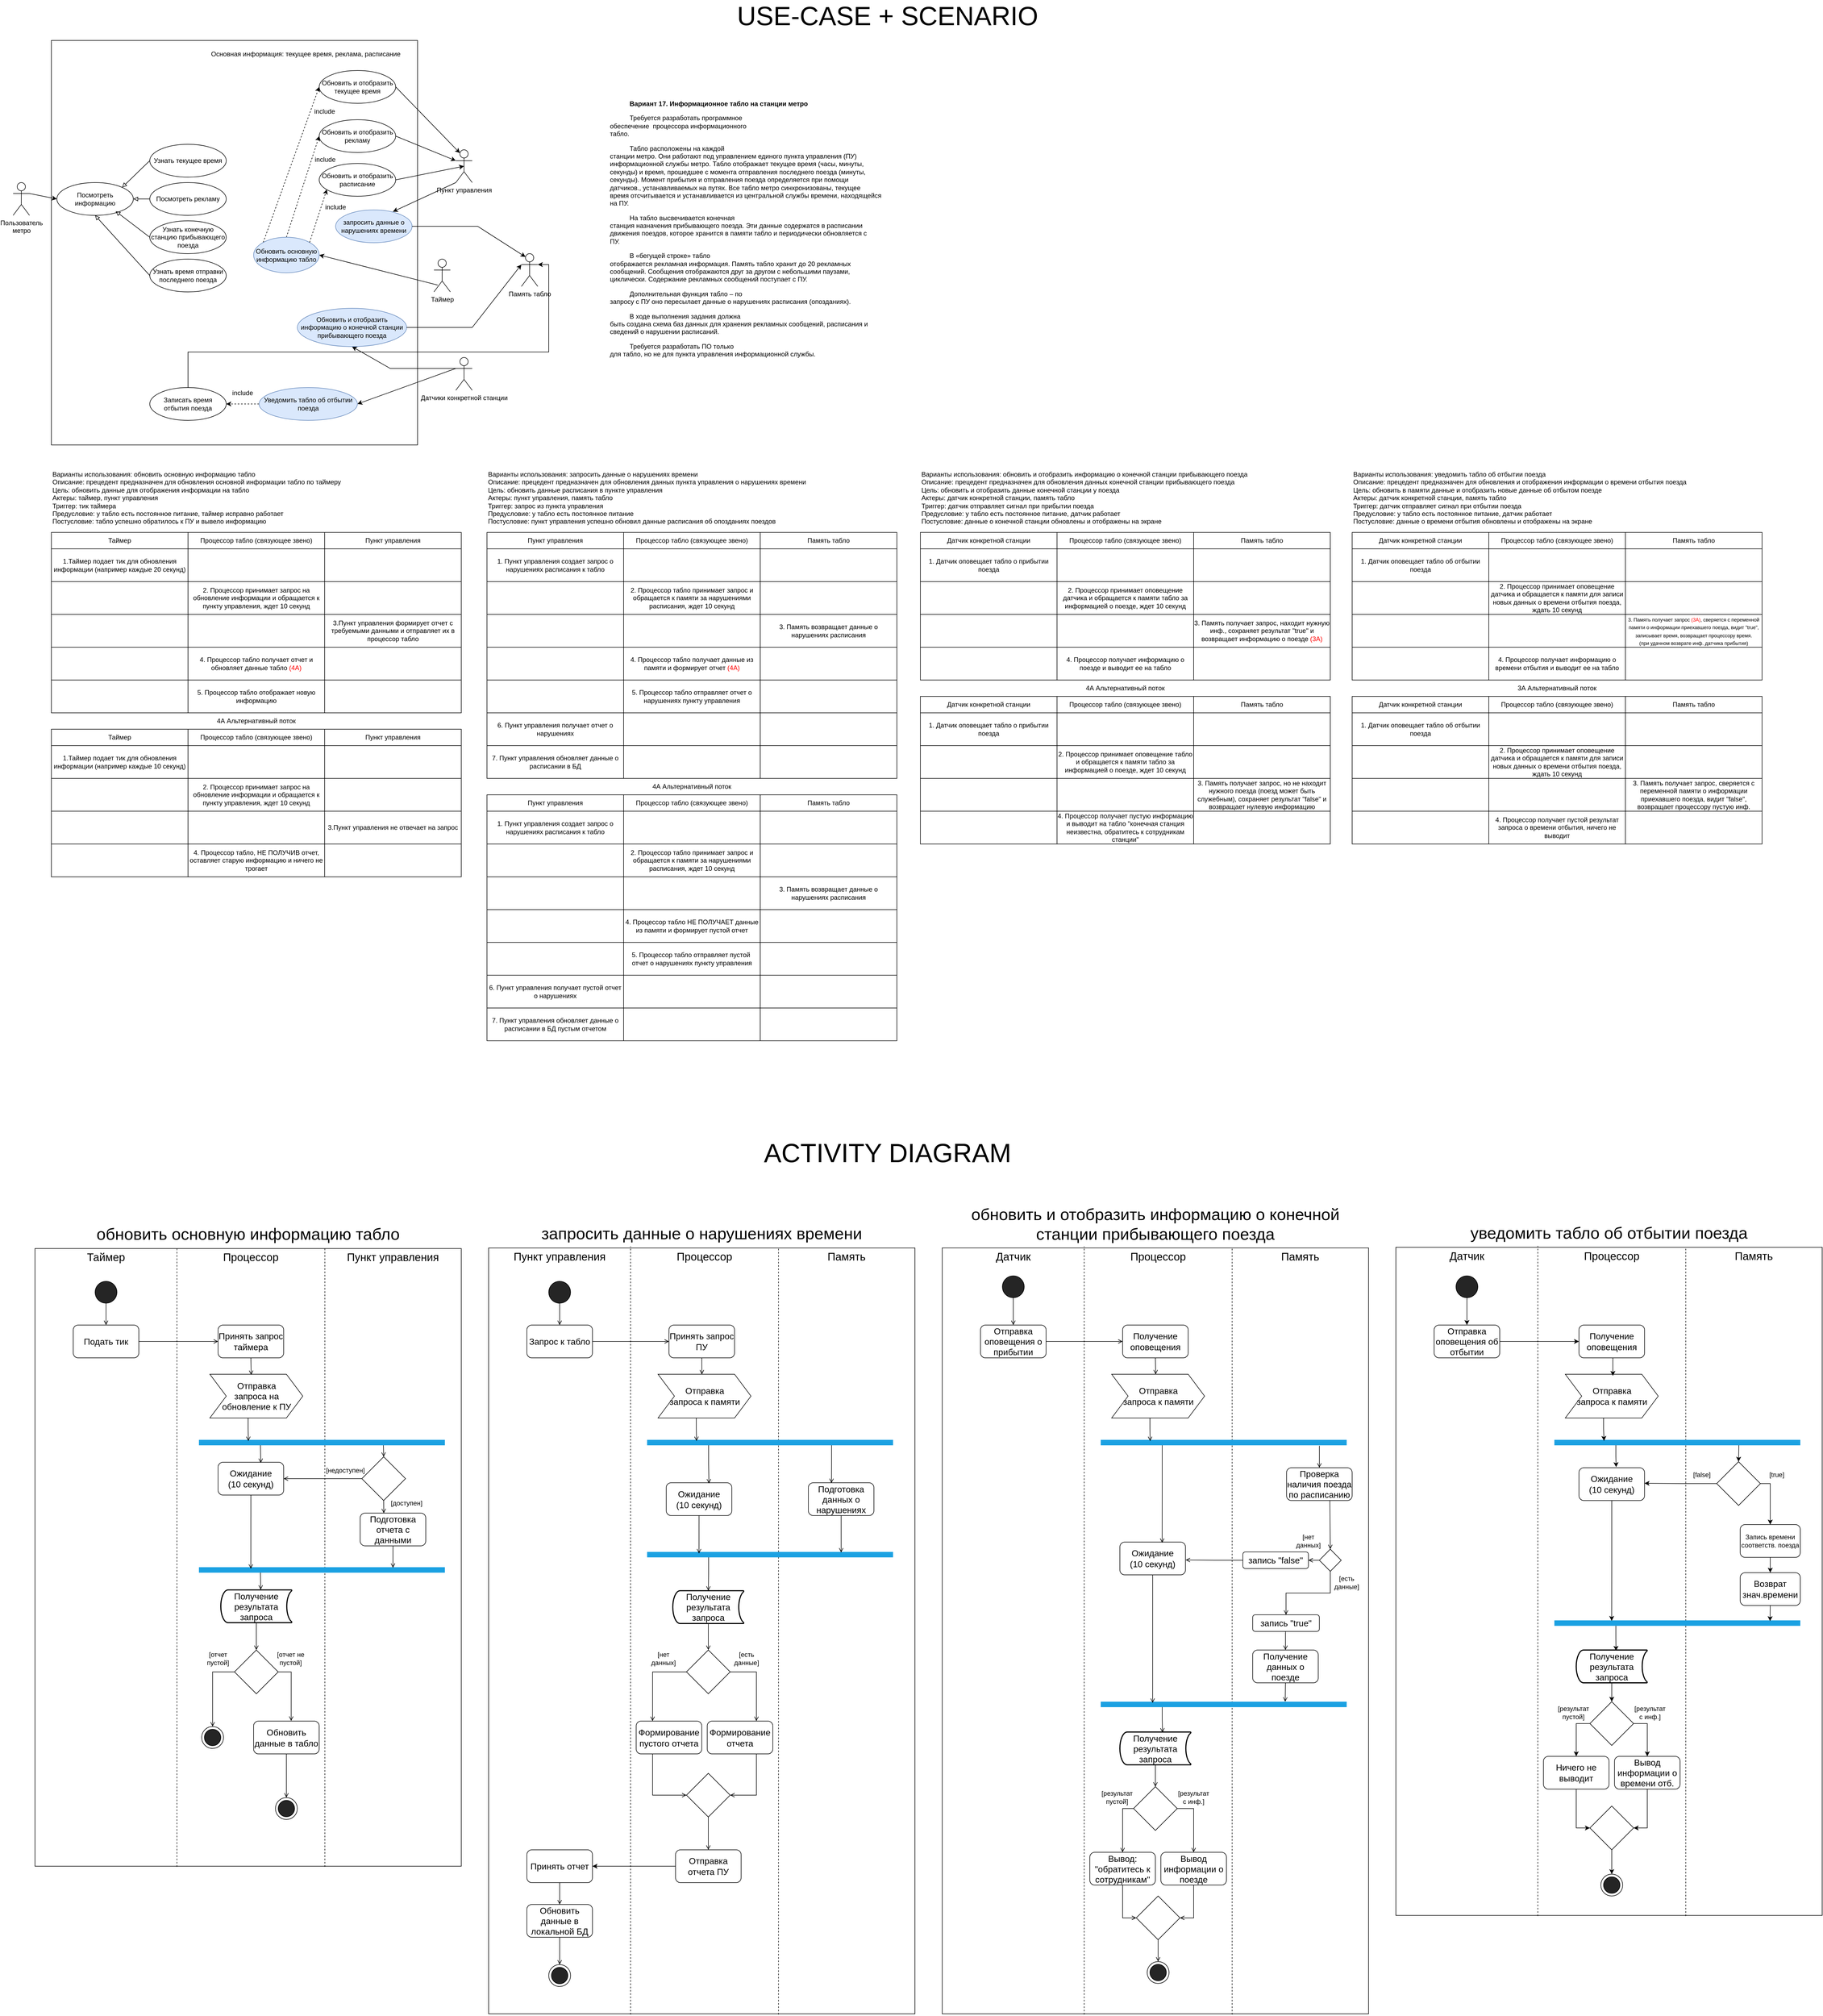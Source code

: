 <mxfile version="28.2.7">
  <diagram name="Страница — 1" id="OAHL_YSidhD6H4l3CjWx">
    <mxGraphModel dx="2532" dy="2200" grid="1" gridSize="10" guides="1" tooltips="1" connect="1" arrows="1" fold="1" page="1" pageScale="1" pageWidth="827" pageHeight="1169" math="0" shadow="0">
      <root>
        <mxCell id="0" />
        <mxCell id="1" parent="0" />
        <mxCell id="8M4aQITUpSb6H3yvH5cv-1" value="" style="rounded=0;whiteSpace=wrap;html=1;" vertex="1" parent="1">
          <mxGeometry x="30" y="-60" width="670" height="740" as="geometry" />
        </mxCell>
        <mxCell id="8M4aQITUpSb6H3yvH5cv-2" style="rounded=0;orthogonalLoop=1;jettySize=auto;html=1;exitX=1;exitY=0.333;exitDx=0;exitDy=0;exitPerimeter=0;entryX=0;entryY=0.5;entryDx=0;entryDy=0;" edge="1" parent="1" source="8M4aQITUpSb6H3yvH5cv-3" target="8M4aQITUpSb6H3yvH5cv-13">
          <mxGeometry relative="1" as="geometry" />
        </mxCell>
        <mxCell id="8M4aQITUpSb6H3yvH5cv-3" value="Пользователь&lt;br&gt;метро" style="shape=umlActor;verticalLabelPosition=bottom;verticalAlign=top;html=1;" vertex="1" parent="1">
          <mxGeometry x="-40" y="200" width="30" height="60" as="geometry" />
        </mxCell>
        <mxCell id="8M4aQITUpSb6H3yvH5cv-4" style="rounded=0;orthogonalLoop=1;jettySize=auto;html=1;exitX=0.228;exitY=0.792;exitDx=0;exitDy=0;exitPerimeter=0;entryX=1;entryY=0.5;entryDx=0;entryDy=0;" edge="1" parent="1" source="8M4aQITUpSb6H3yvH5cv-5" target="8M4aQITUpSb6H3yvH5cv-32">
          <mxGeometry relative="1" as="geometry" />
        </mxCell>
        <mxCell id="8M4aQITUpSb6H3yvH5cv-5" value="Таймер" style="shape=umlActor;verticalLabelPosition=bottom;verticalAlign=top;html=1;" vertex="1" parent="1">
          <mxGeometry x="730" y="340" width="30" height="60" as="geometry" />
        </mxCell>
        <mxCell id="8M4aQITUpSb6H3yvH5cv-6" value="Пункт управления" style="shape=umlActor;verticalLabelPosition=bottom;verticalAlign=top;html=1;" vertex="1" parent="1">
          <mxGeometry x="770" y="140" width="30" height="60" as="geometry" />
        </mxCell>
        <mxCell id="8M4aQITUpSb6H3yvH5cv-7" value="Память табло" style="shape=umlActor;verticalLabelPosition=bottom;verticalAlign=top;html=1;" vertex="1" parent="1">
          <mxGeometry x="890" y="330" width="30" height="60" as="geometry" />
        </mxCell>
        <mxCell id="8M4aQITUpSb6H3yvH5cv-8" style="rounded=0;orthogonalLoop=1;jettySize=auto;html=1;exitX=0;exitY=0.333;exitDx=0;exitDy=0;exitPerimeter=0;entryX=1;entryY=0.5;entryDx=0;entryDy=0;" edge="1" parent="1" source="8M4aQITUpSb6H3yvH5cv-10" target="8M4aQITUpSb6H3yvH5cv-26">
          <mxGeometry relative="1" as="geometry" />
        </mxCell>
        <mxCell id="8M4aQITUpSb6H3yvH5cv-9" style="rounded=0;orthogonalLoop=1;jettySize=auto;html=1;exitX=0;exitY=0.333;exitDx=0;exitDy=0;exitPerimeter=0;entryX=0.5;entryY=1;entryDx=0;entryDy=0;" edge="1" parent="1" source="8M4aQITUpSb6H3yvH5cv-10" target="8M4aQITUpSb6H3yvH5cv-22">
          <mxGeometry relative="1" as="geometry">
            <Array as="points">
              <mxPoint x="650" y="540" />
            </Array>
          </mxGeometry>
        </mxCell>
        <mxCell id="8M4aQITUpSb6H3yvH5cv-10" value="Датчики конкретной станции" style="shape=umlActor;verticalLabelPosition=bottom;verticalAlign=top;html=1;" vertex="1" parent="1">
          <mxGeometry x="770" y="520" width="30" height="60" as="geometry" />
        </mxCell>
        <mxCell id="8M4aQITUpSb6H3yvH5cv-11" value="Обновить и отобразить рекламу" style="ellipse;whiteSpace=wrap;html=1;" vertex="1" parent="1">
          <mxGeometry x="520" y="85" width="140" height="60" as="geometry" />
        </mxCell>
        <mxCell id="8M4aQITUpSb6H3yvH5cv-12" value="Обновить и отобразить расписание" style="ellipse;whiteSpace=wrap;html=1;" vertex="1" parent="1">
          <mxGeometry x="520" y="165" width="140" height="60" as="geometry" />
        </mxCell>
        <mxCell id="8M4aQITUpSb6H3yvH5cv-13" value="Посмотреть информацию" style="ellipse;whiteSpace=wrap;html=1;" vertex="1" parent="1">
          <mxGeometry x="40" y="200" width="140" height="60" as="geometry" />
        </mxCell>
        <mxCell id="8M4aQITUpSb6H3yvH5cv-14" style="rounded=0;orthogonalLoop=1;jettySize=auto;html=1;exitX=0;exitY=0.5;exitDx=0;exitDy=0;entryX=1;entryY=0;entryDx=0;entryDy=0;endArrow=block;endFill=0;" edge="1" parent="1" source="8M4aQITUpSb6H3yvH5cv-15" target="8M4aQITUpSb6H3yvH5cv-13">
          <mxGeometry relative="1" as="geometry" />
        </mxCell>
        <mxCell id="8M4aQITUpSb6H3yvH5cv-15" value="Узнать текущее время" style="ellipse;whiteSpace=wrap;html=1;" vertex="1" parent="1">
          <mxGeometry x="210" y="130" width="140" height="60" as="geometry" />
        </mxCell>
        <mxCell id="8M4aQITUpSb6H3yvH5cv-16" style="rounded=0;orthogonalLoop=1;jettySize=auto;html=1;exitX=0;exitY=0.5;exitDx=0;exitDy=0;entryX=1;entryY=0.5;entryDx=0;entryDy=0;endArrow=block;endFill=0;" edge="1" parent="1" source="8M4aQITUpSb6H3yvH5cv-17" target="8M4aQITUpSb6H3yvH5cv-13">
          <mxGeometry relative="1" as="geometry" />
        </mxCell>
        <mxCell id="8M4aQITUpSb6H3yvH5cv-17" value="Посмотреть рекламу" style="ellipse;whiteSpace=wrap;html=1;" vertex="1" parent="1">
          <mxGeometry x="210" y="200" width="140" height="60" as="geometry" />
        </mxCell>
        <mxCell id="8M4aQITUpSb6H3yvH5cv-18" value="Узнать конечную станцию прибывающего поезда" style="ellipse;whiteSpace=wrap;html=1;" vertex="1" parent="1">
          <mxGeometry x="210" y="270" width="140" height="60" as="geometry" />
        </mxCell>
        <mxCell id="8M4aQITUpSb6H3yvH5cv-19" style="rounded=0;orthogonalLoop=1;jettySize=auto;html=1;exitX=0;exitY=0.5;exitDx=0;exitDy=0;entryX=0.5;entryY=1;entryDx=0;entryDy=0;endArrow=block;endFill=0;" edge="1" parent="1" source="8M4aQITUpSb6H3yvH5cv-20" target="8M4aQITUpSb6H3yvH5cv-13">
          <mxGeometry relative="1" as="geometry" />
        </mxCell>
        <mxCell id="8M4aQITUpSb6H3yvH5cv-20" value="Узнать время отправки последнего поезда" style="ellipse;whiteSpace=wrap;html=1;" vertex="1" parent="1">
          <mxGeometry x="210" y="340" width="140" height="60" as="geometry" />
        </mxCell>
        <mxCell id="8M4aQITUpSb6H3yvH5cv-21" style="rounded=0;orthogonalLoop=1;jettySize=auto;html=1;exitX=0;exitY=0.5;exitDx=0;exitDy=0;entryX=0.769;entryY=0.874;entryDx=0;entryDy=0;entryPerimeter=0;endArrow=block;endFill=0;" edge="1" parent="1" source="8M4aQITUpSb6H3yvH5cv-18" target="8M4aQITUpSb6H3yvH5cv-13">
          <mxGeometry relative="1" as="geometry" />
        </mxCell>
        <mxCell id="8M4aQITUpSb6H3yvH5cv-22" value="Обновить и отобразить информацию о конечной станции прибывающего поезда" style="ellipse;whiteSpace=wrap;html=1;fillColor=#dae8fc;strokeColor=#6c8ebf;" vertex="1" parent="1">
          <mxGeometry x="480" y="430" width="200" height="70" as="geometry" />
        </mxCell>
        <mxCell id="8M4aQITUpSb6H3yvH5cv-23" style="rounded=0;orthogonalLoop=1;jettySize=auto;html=1;exitX=1;exitY=0.5;exitDx=0;exitDy=0;entryX=0;entryY=0.333;entryDx=0;entryDy=0;entryPerimeter=0;" edge="1" parent="1" source="8M4aQITUpSb6H3yvH5cv-11" target="8M4aQITUpSb6H3yvH5cv-6">
          <mxGeometry relative="1" as="geometry" />
        </mxCell>
        <mxCell id="8M4aQITUpSb6H3yvH5cv-24" style="rounded=0;orthogonalLoop=1;jettySize=auto;html=1;exitX=1;exitY=0.5;exitDx=0;exitDy=0;entryX=0.5;entryY=0.5;entryDx=0;entryDy=0;entryPerimeter=0;" edge="1" parent="1" source="8M4aQITUpSb6H3yvH5cv-12" target="8M4aQITUpSb6H3yvH5cv-6">
          <mxGeometry relative="1" as="geometry" />
        </mxCell>
        <mxCell id="8M4aQITUpSb6H3yvH5cv-25" style="edgeStyle=orthogonalEdgeStyle;rounded=0;orthogonalLoop=1;jettySize=auto;html=1;exitX=0;exitY=0.5;exitDx=0;exitDy=0;entryX=1;entryY=0.5;entryDx=0;entryDy=0;dashed=1;" edge="1" parent="1" source="8M4aQITUpSb6H3yvH5cv-26" target="8M4aQITUpSb6H3yvH5cv-27">
          <mxGeometry relative="1" as="geometry" />
        </mxCell>
        <mxCell id="8M4aQITUpSb6H3yvH5cv-26" value="Уведомить табло об отбытии поезда" style="ellipse;whiteSpace=wrap;html=1;fillColor=#dae8fc;strokeColor=#6c8ebf;" vertex="1" parent="1">
          <mxGeometry x="410" y="575" width="180" height="60" as="geometry" />
        </mxCell>
        <mxCell id="8M4aQITUpSb6H3yvH5cv-27" value="Записать время отбытия поезда" style="ellipse;whiteSpace=wrap;html=1;" vertex="1" parent="1">
          <mxGeometry x="210" y="575" width="140" height="60" as="geometry" />
        </mxCell>
        <mxCell id="8M4aQITUpSb6H3yvH5cv-28" value="include" style="text;html=1;align=center;verticalAlign=middle;whiteSpace=wrap;rounded=0;" vertex="1" parent="1">
          <mxGeometry x="350" y="570" width="60" height="30" as="geometry" />
        </mxCell>
        <mxCell id="8M4aQITUpSb6H3yvH5cv-29" style="rounded=0;orthogonalLoop=1;jettySize=auto;html=1;exitX=1;exitY=0.5;exitDx=0;exitDy=0;entryX=0;entryY=0.333;entryDx=0;entryDy=0;entryPerimeter=0;" edge="1" parent="1" source="8M4aQITUpSb6H3yvH5cv-22" target="8M4aQITUpSb6H3yvH5cv-7">
          <mxGeometry relative="1" as="geometry">
            <Array as="points">
              <mxPoint x="800" y="465" />
            </Array>
          </mxGeometry>
        </mxCell>
        <mxCell id="8M4aQITUpSb6H3yvH5cv-30" style="rounded=0;orthogonalLoop=1;jettySize=auto;html=1;exitX=0.5;exitY=0;exitDx=0;exitDy=0;entryX=0;entryY=0.5;entryDx=0;entryDy=0;dashed=1;" edge="1" parent="1" source="8M4aQITUpSb6H3yvH5cv-32" target="8M4aQITUpSb6H3yvH5cv-11">
          <mxGeometry relative="1" as="geometry" />
        </mxCell>
        <mxCell id="8M4aQITUpSb6H3yvH5cv-31" style="rounded=0;orthogonalLoop=1;jettySize=auto;html=1;exitX=0;exitY=0;exitDx=0;exitDy=0;entryX=0;entryY=0.5;entryDx=0;entryDy=0;dashed=1;" edge="1" parent="1" source="8M4aQITUpSb6H3yvH5cv-32" target="8M4aQITUpSb6H3yvH5cv-36">
          <mxGeometry relative="1" as="geometry" />
        </mxCell>
        <mxCell id="8M4aQITUpSb6H3yvH5cv-32" value="Обновить основную информацию табло" style="ellipse;whiteSpace=wrap;html=1;fillColor=#dae8fc;strokeColor=#6c8ebf;" vertex="1" parent="1">
          <mxGeometry x="400" y="300" width="120" height="65" as="geometry" />
        </mxCell>
        <mxCell id="8M4aQITUpSb6H3yvH5cv-33" style="rounded=0;orthogonalLoop=1;jettySize=auto;html=1;exitX=1;exitY=0;exitDx=0;exitDy=0;entryX=0.1;entryY=0.793;entryDx=0;entryDy=0;entryPerimeter=0;dashed=1;" edge="1" parent="1" source="8M4aQITUpSb6H3yvH5cv-32" target="8M4aQITUpSb6H3yvH5cv-12">
          <mxGeometry relative="1" as="geometry" />
        </mxCell>
        <mxCell id="8M4aQITUpSb6H3yvH5cv-34" value="include" style="text;html=1;align=center;verticalAlign=middle;whiteSpace=wrap;rounded=0;" vertex="1" parent="1">
          <mxGeometry x="520" y="230" width="60" height="30" as="geometry" />
        </mxCell>
        <mxCell id="8M4aQITUpSb6H3yvH5cv-35" value="include" style="text;html=1;align=center;verticalAlign=middle;whiteSpace=wrap;rounded=0;" vertex="1" parent="1">
          <mxGeometry x="501" y="143" width="60" height="30" as="geometry" />
        </mxCell>
        <mxCell id="8M4aQITUpSb6H3yvH5cv-36" value="Обновить и отобразить текущее время" style="ellipse;whiteSpace=wrap;html=1;" vertex="1" parent="1">
          <mxGeometry x="520" y="-5" width="140" height="60" as="geometry" />
        </mxCell>
        <mxCell id="8M4aQITUpSb6H3yvH5cv-37" value="include" style="text;html=1;align=center;verticalAlign=middle;whiteSpace=wrap;rounded=0;" vertex="1" parent="1">
          <mxGeometry x="500" y="55" width="60" height="30" as="geometry" />
        </mxCell>
        <mxCell id="8M4aQITUpSb6H3yvH5cv-38" style="rounded=0;orthogonalLoop=1;jettySize=auto;html=1;exitX=1;exitY=0.5;exitDx=0;exitDy=0;entryX=0.25;entryY=0.1;entryDx=0;entryDy=0;entryPerimeter=0;" edge="1" parent="1" source="8M4aQITUpSb6H3yvH5cv-36" target="8M4aQITUpSb6H3yvH5cv-6">
          <mxGeometry relative="1" as="geometry" />
        </mxCell>
        <mxCell id="8M4aQITUpSb6H3yvH5cv-39" value="Варианты использования: обновить основную информацию табло&#xa;Описание: прецедент предназначен для обновления основной информации табло по таймеру&#xa;Цель: обновить данные для отображения информации на табло&#xa;Актеры: таймер, пункт управления&#xa;Триггер: тик таймера&#xa;Предусловие: у табло есть постоянное питание, таймер исправно работает&#xa;Постусловие: табло успешно обратилось к ПУ и вывело информацию" style="text;whiteSpace=wrap;" vertex="1" parent="1">
          <mxGeometry x="30" y="720" width="750" height="120" as="geometry" />
        </mxCell>
        <mxCell id="8M4aQITUpSb6H3yvH5cv-40" value="запросить данные о нарушениях времени" style="ellipse;whiteSpace=wrap;html=1;fillColor=#dae8fc;strokeColor=#6c8ebf;" vertex="1" parent="1">
          <mxGeometry x="550" y="250" width="140" height="60" as="geometry" />
        </mxCell>
        <mxCell id="8M4aQITUpSb6H3yvH5cv-41" style="rounded=0;orthogonalLoop=1;jettySize=auto;html=1;exitX=0;exitY=1;exitDx=0;exitDy=0;exitPerimeter=0;entryX=0.749;entryY=0.054;entryDx=0;entryDy=0;entryPerimeter=0;" edge="1" parent="1" source="8M4aQITUpSb6H3yvH5cv-6" target="8M4aQITUpSb6H3yvH5cv-40">
          <mxGeometry relative="1" as="geometry" />
        </mxCell>
        <mxCell id="8M4aQITUpSb6H3yvH5cv-42" style="rounded=0;orthogonalLoop=1;jettySize=auto;html=1;exitX=1;exitY=0.5;exitDx=0;exitDy=0;entryX=0.25;entryY=0.1;entryDx=0;entryDy=0;entryPerimeter=0;" edge="1" parent="1" source="8M4aQITUpSb6H3yvH5cv-40" target="8M4aQITUpSb6H3yvH5cv-7">
          <mxGeometry relative="1" as="geometry">
            <Array as="points">
              <mxPoint x="810" y="280" />
            </Array>
          </mxGeometry>
        </mxCell>
        <mxCell id="8M4aQITUpSb6H3yvH5cv-43" value="Таймер" style="rounded=0;whiteSpace=wrap;html=1;" vertex="1" parent="1">
          <mxGeometry x="30" y="840" width="250" height="30" as="geometry" />
        </mxCell>
        <mxCell id="8M4aQITUpSb6H3yvH5cv-44" value="Пункт управления" style="rounded=0;whiteSpace=wrap;html=1;" vertex="1" parent="1">
          <mxGeometry x="530" y="840" width="250" height="30" as="geometry" />
        </mxCell>
        <mxCell id="8M4aQITUpSb6H3yvH5cv-45" value="1.Таймер подает тик для обновления информации (например каждые 20 секунд)" style="rounded=0;whiteSpace=wrap;html=1;" vertex="1" parent="1">
          <mxGeometry x="30" y="870" width="250" height="60" as="geometry" />
        </mxCell>
        <mxCell id="8M4aQITUpSb6H3yvH5cv-46" value="" style="rounded=0;whiteSpace=wrap;html=1;" vertex="1" parent="1">
          <mxGeometry x="530" y="870" width="250" height="60" as="geometry" />
        </mxCell>
        <mxCell id="8M4aQITUpSb6H3yvH5cv-47" value="" style="rounded=0;whiteSpace=wrap;html=1;" vertex="1" parent="1">
          <mxGeometry x="30" y="930" width="250" height="60" as="geometry" />
        </mxCell>
        <mxCell id="8M4aQITUpSb6H3yvH5cv-48" value="" style="rounded=0;whiteSpace=wrap;html=1;" vertex="1" parent="1">
          <mxGeometry x="530" y="930" width="250" height="60" as="geometry" />
        </mxCell>
        <mxCell id="8M4aQITUpSb6H3yvH5cv-49" value="" style="rounded=0;whiteSpace=wrap;html=1;" vertex="1" parent="1">
          <mxGeometry x="30" y="990" width="250" height="60" as="geometry" />
        </mxCell>
        <mxCell id="8M4aQITUpSb6H3yvH5cv-50" value="3.Пункт управления формирует отчет с требуемыми данными и отправляет их в процессор табло" style="rounded=0;whiteSpace=wrap;html=1;" vertex="1" parent="1">
          <mxGeometry x="530" y="990" width="250" height="60" as="geometry" />
        </mxCell>
        <mxCell id="8M4aQITUpSb6H3yvH5cv-51" value="" style="rounded=0;whiteSpace=wrap;html=1;" vertex="1" parent="1">
          <mxGeometry x="30" y="1050" width="250" height="60" as="geometry" />
        </mxCell>
        <mxCell id="8M4aQITUpSb6H3yvH5cv-52" value="" style="rounded=0;whiteSpace=wrap;html=1;" vertex="1" parent="1">
          <mxGeometry x="530" y="1050" width="250" height="60" as="geometry" />
        </mxCell>
        <mxCell id="8M4aQITUpSb6H3yvH5cv-53" value="" style="rounded=0;whiteSpace=wrap;html=1;" vertex="1" parent="1">
          <mxGeometry x="30" y="1110" width="250" height="60" as="geometry" />
        </mxCell>
        <mxCell id="8M4aQITUpSb6H3yvH5cv-54" value="" style="rounded=0;whiteSpace=wrap;html=1;" vertex="1" parent="1">
          <mxGeometry x="530" y="1110" width="250" height="60" as="geometry" />
        </mxCell>
        <mxCell id="8M4aQITUpSb6H3yvH5cv-55" value="Процессор табло (связующее звено)" style="rounded=0;whiteSpace=wrap;html=1;" vertex="1" parent="1">
          <mxGeometry x="280" y="840" width="250" height="30" as="geometry" />
        </mxCell>
        <mxCell id="8M4aQITUpSb6H3yvH5cv-56" value="" style="rounded=0;whiteSpace=wrap;html=1;" vertex="1" parent="1">
          <mxGeometry x="280" y="870" width="250" height="60" as="geometry" />
        </mxCell>
        <mxCell id="8M4aQITUpSb6H3yvH5cv-57" value="2. Процессор принимает запрос на обновление информации и обращается к пункту управления, ждет 10 секунд" style="rounded=0;whiteSpace=wrap;html=1;" vertex="1" parent="1">
          <mxGeometry x="280" y="930" width="250" height="60" as="geometry" />
        </mxCell>
        <mxCell id="8M4aQITUpSb6H3yvH5cv-58" value="" style="rounded=0;whiteSpace=wrap;html=1;" vertex="1" parent="1">
          <mxGeometry x="280" y="990" width="250" height="60" as="geometry" />
        </mxCell>
        <mxCell id="8M4aQITUpSb6H3yvH5cv-59" value="4. Процессор табло получает отчет и обновляет данные табло &lt;font style=&quot;color: rgb(255, 0, 0);&quot;&gt;(4А)&lt;/font&gt;" style="rounded=0;whiteSpace=wrap;html=1;" vertex="1" parent="1">
          <mxGeometry x="280" y="1050" width="250" height="60" as="geometry" />
        </mxCell>
        <mxCell id="8M4aQITUpSb6H3yvH5cv-60" value="5. Процессор табло отображает новую информацию" style="rounded=0;whiteSpace=wrap;html=1;" vertex="1" parent="1">
          <mxGeometry x="280" y="1110" width="250" height="60" as="geometry" />
        </mxCell>
        <mxCell id="8M4aQITUpSb6H3yvH5cv-61" value="4А Альтернативный поток" style="text;html=1;align=center;verticalAlign=middle;whiteSpace=wrap;rounded=0;" vertex="1" parent="1">
          <mxGeometry x="30" y="1170" width="750" height="30" as="geometry" />
        </mxCell>
        <mxCell id="8M4aQITUpSb6H3yvH5cv-62" value="Таймер" style="rounded=0;whiteSpace=wrap;html=1;" vertex="1" parent="1">
          <mxGeometry x="30" y="1200" width="250" height="30" as="geometry" />
        </mxCell>
        <mxCell id="8M4aQITUpSb6H3yvH5cv-63" value="Пункт управления" style="rounded=0;whiteSpace=wrap;html=1;" vertex="1" parent="1">
          <mxGeometry x="530" y="1200" width="250" height="30" as="geometry" />
        </mxCell>
        <mxCell id="8M4aQITUpSb6H3yvH5cv-64" value="1.Таймер подает тик для обновления информации (например каждые 10 секунд)" style="rounded=0;whiteSpace=wrap;html=1;" vertex="1" parent="1">
          <mxGeometry x="30" y="1230" width="250" height="60" as="geometry" />
        </mxCell>
        <mxCell id="8M4aQITUpSb6H3yvH5cv-65" value="" style="rounded=0;whiteSpace=wrap;html=1;" vertex="1" parent="1">
          <mxGeometry x="530" y="1230" width="250" height="60" as="geometry" />
        </mxCell>
        <mxCell id="8M4aQITUpSb6H3yvH5cv-66" value="" style="rounded=0;whiteSpace=wrap;html=1;" vertex="1" parent="1">
          <mxGeometry x="30" y="1290" width="250" height="60" as="geometry" />
        </mxCell>
        <mxCell id="8M4aQITUpSb6H3yvH5cv-67" value="" style="rounded=0;whiteSpace=wrap;html=1;" vertex="1" parent="1">
          <mxGeometry x="530" y="1290" width="250" height="60" as="geometry" />
        </mxCell>
        <mxCell id="8M4aQITUpSb6H3yvH5cv-68" value="" style="rounded=0;whiteSpace=wrap;html=1;" vertex="1" parent="1">
          <mxGeometry x="30" y="1350" width="250" height="60" as="geometry" />
        </mxCell>
        <mxCell id="8M4aQITUpSb6H3yvH5cv-69" value="3.Пункт управления не отвечает на запрос" style="rounded=0;whiteSpace=wrap;html=1;" vertex="1" parent="1">
          <mxGeometry x="530" y="1350" width="250" height="60" as="geometry" />
        </mxCell>
        <mxCell id="8M4aQITUpSb6H3yvH5cv-70" value="" style="rounded=0;whiteSpace=wrap;html=1;" vertex="1" parent="1">
          <mxGeometry x="30" y="1410" width="250" height="60" as="geometry" />
        </mxCell>
        <mxCell id="8M4aQITUpSb6H3yvH5cv-71" value="" style="rounded=0;whiteSpace=wrap;html=1;" vertex="1" parent="1">
          <mxGeometry x="530" y="1410" width="250" height="60" as="geometry" />
        </mxCell>
        <mxCell id="8M4aQITUpSb6H3yvH5cv-74" value="Процессор табло (связующее звено)" style="rounded=0;whiteSpace=wrap;html=1;" vertex="1" parent="1">
          <mxGeometry x="280" y="1200" width="250" height="30" as="geometry" />
        </mxCell>
        <mxCell id="8M4aQITUpSb6H3yvH5cv-75" value="" style="rounded=0;whiteSpace=wrap;html=1;" vertex="1" parent="1">
          <mxGeometry x="280" y="1230" width="250" height="60" as="geometry" />
        </mxCell>
        <mxCell id="8M4aQITUpSb6H3yvH5cv-76" value="2. Процессор принимает запрос на обновление информации и обращается к пункту управления, ждет 10 секунд" style="rounded=0;whiteSpace=wrap;html=1;" vertex="1" parent="1">
          <mxGeometry x="280" y="1290" width="250" height="60" as="geometry" />
        </mxCell>
        <mxCell id="8M4aQITUpSb6H3yvH5cv-77" value="" style="rounded=0;whiteSpace=wrap;html=1;" vertex="1" parent="1">
          <mxGeometry x="280" y="1350" width="250" height="60" as="geometry" />
        </mxCell>
        <mxCell id="8M4aQITUpSb6H3yvH5cv-78" value="4. Процессор табло, НЕ ПОЛУЧИВ отчет, оставляет старую информацию и ничего не трогает" style="rounded=0;whiteSpace=wrap;html=1;" vertex="1" parent="1">
          <mxGeometry x="280" y="1410" width="250" height="60" as="geometry" />
        </mxCell>
        <mxCell id="8M4aQITUpSb6H3yvH5cv-80" value="Варианты использования: запросить данные о нарушениях времени&#xa;Описание: прецедент предназначен для обновления данных пункта управления о нарушениях времени&#xa;Цель: обновить данные расписания в пункте управления&#xa;Актеры: пункт управления, память табло&#xa;Триггер: запрос из пункта управления&#xa;Предусловие: у табло есть постоянное питание&#xa;Постусловие: пункт управления успешно обновил данные расписания об опозданиях поездов" style="text;whiteSpace=wrap;" vertex="1" parent="1">
          <mxGeometry x="827" y="720" width="750" height="120" as="geometry" />
        </mxCell>
        <mxCell id="8M4aQITUpSb6H3yvH5cv-81" value="Пункт управления" style="rounded=0;whiteSpace=wrap;html=1;" vertex="1" parent="1">
          <mxGeometry x="827" y="840" width="250" height="30" as="geometry" />
        </mxCell>
        <mxCell id="8M4aQITUpSb6H3yvH5cv-82" value="Память табло" style="rounded=0;whiteSpace=wrap;html=1;" vertex="1" parent="1">
          <mxGeometry x="1327" y="840" width="250" height="30" as="geometry" />
        </mxCell>
        <mxCell id="8M4aQITUpSb6H3yvH5cv-83" value="1. Пункт управления создает запрос о нарушениях расписания к табло" style="rounded=0;whiteSpace=wrap;html=1;" vertex="1" parent="1">
          <mxGeometry x="827" y="870" width="250" height="60" as="geometry" />
        </mxCell>
        <mxCell id="8M4aQITUpSb6H3yvH5cv-84" value="" style="rounded=0;whiteSpace=wrap;html=1;" vertex="1" parent="1">
          <mxGeometry x="1327" y="870" width="250" height="60" as="geometry" />
        </mxCell>
        <mxCell id="8M4aQITUpSb6H3yvH5cv-85" value="" style="rounded=0;whiteSpace=wrap;html=1;" vertex="1" parent="1">
          <mxGeometry x="827" y="930" width="250" height="60" as="geometry" />
        </mxCell>
        <mxCell id="8M4aQITUpSb6H3yvH5cv-86" value="" style="rounded=0;whiteSpace=wrap;html=1;" vertex="1" parent="1">
          <mxGeometry x="1327" y="930" width="250" height="60" as="geometry" />
        </mxCell>
        <mxCell id="8M4aQITUpSb6H3yvH5cv-87" value="" style="rounded=0;whiteSpace=wrap;html=1;" vertex="1" parent="1">
          <mxGeometry x="827" y="990" width="250" height="60" as="geometry" />
        </mxCell>
        <mxCell id="8M4aQITUpSb6H3yvH5cv-88" value="3. Память возвращает данные о нарушениях расписания" style="rounded=0;whiteSpace=wrap;html=1;" vertex="1" parent="1">
          <mxGeometry x="1327" y="990" width="250" height="60" as="geometry" />
        </mxCell>
        <mxCell id="8M4aQITUpSb6H3yvH5cv-89" value="" style="rounded=0;whiteSpace=wrap;html=1;" vertex="1" parent="1">
          <mxGeometry x="827" y="1050" width="250" height="60" as="geometry" />
        </mxCell>
        <mxCell id="8M4aQITUpSb6H3yvH5cv-90" value="" style="rounded=0;whiteSpace=wrap;html=1;" vertex="1" parent="1">
          <mxGeometry x="1327" y="1050" width="250" height="60" as="geometry" />
        </mxCell>
        <mxCell id="8M4aQITUpSb6H3yvH5cv-91" value="" style="rounded=0;whiteSpace=wrap;html=1;" vertex="1" parent="1">
          <mxGeometry x="827" y="1110" width="250" height="60" as="geometry" />
        </mxCell>
        <mxCell id="8M4aQITUpSb6H3yvH5cv-92" value="" style="rounded=0;whiteSpace=wrap;html=1;" vertex="1" parent="1">
          <mxGeometry x="1327" y="1110" width="250" height="60" as="geometry" />
        </mxCell>
        <mxCell id="8M4aQITUpSb6H3yvH5cv-93" value="Процессор табло (связующее звено)" style="rounded=0;whiteSpace=wrap;html=1;" vertex="1" parent="1">
          <mxGeometry x="1077" y="840" width="250" height="30" as="geometry" />
        </mxCell>
        <mxCell id="8M4aQITUpSb6H3yvH5cv-94" value="" style="rounded=0;whiteSpace=wrap;html=1;" vertex="1" parent="1">
          <mxGeometry x="1077" y="870" width="250" height="60" as="geometry" />
        </mxCell>
        <mxCell id="8M4aQITUpSb6H3yvH5cv-95" value="2. Процессор табло принимает запрос и обращается к памяти за нарушениями расписания, ждет 10 секунд" style="rounded=0;whiteSpace=wrap;html=1;" vertex="1" parent="1">
          <mxGeometry x="1077" y="930" width="250" height="60" as="geometry" />
        </mxCell>
        <mxCell id="8M4aQITUpSb6H3yvH5cv-96" value="" style="rounded=0;whiteSpace=wrap;html=1;" vertex="1" parent="1">
          <mxGeometry x="1077" y="990" width="250" height="60" as="geometry" />
        </mxCell>
        <mxCell id="8M4aQITUpSb6H3yvH5cv-97" value="4. Процессор табло получает данные из памяти и формирует отчет &lt;font style=&quot;color: rgb(255, 0, 0);&quot;&gt;(4А)&lt;/font&gt;" style="rounded=0;whiteSpace=wrap;html=1;" vertex="1" parent="1">
          <mxGeometry x="1077" y="1050" width="250" height="60" as="geometry" />
        </mxCell>
        <mxCell id="8M4aQITUpSb6H3yvH5cv-98" value="5. Процессор табло отправляет отчет о нарушениях пункту управления" style="rounded=0;whiteSpace=wrap;html=1;" vertex="1" parent="1">
          <mxGeometry x="1077" y="1110" width="250" height="60" as="geometry" />
        </mxCell>
        <mxCell id="8M4aQITUpSb6H3yvH5cv-99" value="4А Альтернативный поток" style="text;html=1;align=center;verticalAlign=middle;whiteSpace=wrap;rounded=0;" vertex="1" parent="1">
          <mxGeometry x="827" y="1290" width="750" height="30" as="geometry" />
        </mxCell>
        <mxCell id="8M4aQITUpSb6H3yvH5cv-100" value="6. Пункт управления получает отчет о нарушениях" style="rounded=0;whiteSpace=wrap;html=1;" vertex="1" parent="1">
          <mxGeometry x="827" y="1170" width="250" height="60" as="geometry" />
        </mxCell>
        <mxCell id="8M4aQITUpSb6H3yvH5cv-101" value="" style="rounded=0;whiteSpace=wrap;html=1;" vertex="1" parent="1">
          <mxGeometry x="1327" y="1170" width="250" height="60" as="geometry" />
        </mxCell>
        <mxCell id="8M4aQITUpSb6H3yvH5cv-102" value="" style="rounded=0;whiteSpace=wrap;html=1;" vertex="1" parent="1">
          <mxGeometry x="1077" y="1170" width="250" height="60" as="geometry" />
        </mxCell>
        <mxCell id="8M4aQITUpSb6H3yvH5cv-103" value="7. Пункт управления обновляет данные о расписании в БД" style="rounded=0;whiteSpace=wrap;html=1;" vertex="1" parent="1">
          <mxGeometry x="827" y="1230" width="250" height="60" as="geometry" />
        </mxCell>
        <mxCell id="8M4aQITUpSb6H3yvH5cv-104" value="" style="rounded=0;whiteSpace=wrap;html=1;" vertex="1" parent="1">
          <mxGeometry x="1327" y="1230" width="250" height="60" as="geometry" />
        </mxCell>
        <mxCell id="8M4aQITUpSb6H3yvH5cv-105" value="" style="rounded=0;whiteSpace=wrap;html=1;" vertex="1" parent="1">
          <mxGeometry x="1077" y="1230" width="250" height="60" as="geometry" />
        </mxCell>
        <mxCell id="8M4aQITUpSb6H3yvH5cv-106" value="Пункт управления" style="rounded=0;whiteSpace=wrap;html=1;" vertex="1" parent="1">
          <mxGeometry x="827" y="1320" width="250" height="30" as="geometry" />
        </mxCell>
        <mxCell id="8M4aQITUpSb6H3yvH5cv-107" value="Память табло" style="rounded=0;whiteSpace=wrap;html=1;" vertex="1" parent="1">
          <mxGeometry x="1327" y="1320" width="250" height="30" as="geometry" />
        </mxCell>
        <mxCell id="8M4aQITUpSb6H3yvH5cv-108" value="1. Пункт управления создает запрос о нарушениях расписания к табло" style="rounded=0;whiteSpace=wrap;html=1;" vertex="1" parent="1">
          <mxGeometry x="827" y="1350" width="250" height="60" as="geometry" />
        </mxCell>
        <mxCell id="8M4aQITUpSb6H3yvH5cv-109" value="" style="rounded=0;whiteSpace=wrap;html=1;" vertex="1" parent="1">
          <mxGeometry x="1327" y="1350" width="250" height="60" as="geometry" />
        </mxCell>
        <mxCell id="8M4aQITUpSb6H3yvH5cv-110" value="" style="rounded=0;whiteSpace=wrap;html=1;" vertex="1" parent="1">
          <mxGeometry x="827" y="1410" width="250" height="60" as="geometry" />
        </mxCell>
        <mxCell id="8M4aQITUpSb6H3yvH5cv-111" value="" style="rounded=0;whiteSpace=wrap;html=1;" vertex="1" parent="1">
          <mxGeometry x="1327" y="1410" width="250" height="60" as="geometry" />
        </mxCell>
        <mxCell id="8M4aQITUpSb6H3yvH5cv-112" value="" style="rounded=0;whiteSpace=wrap;html=1;" vertex="1" parent="1">
          <mxGeometry x="827" y="1470" width="250" height="60" as="geometry" />
        </mxCell>
        <mxCell id="8M4aQITUpSb6H3yvH5cv-113" value="3. Память возвращает данные о нарушениях расписания" style="rounded=0;whiteSpace=wrap;html=1;" vertex="1" parent="1">
          <mxGeometry x="1327" y="1470" width="250" height="60" as="geometry" />
        </mxCell>
        <mxCell id="8M4aQITUpSb6H3yvH5cv-114" value="" style="rounded=0;whiteSpace=wrap;html=1;" vertex="1" parent="1">
          <mxGeometry x="827" y="1530" width="250" height="60" as="geometry" />
        </mxCell>
        <mxCell id="8M4aQITUpSb6H3yvH5cv-115" value="" style="rounded=0;whiteSpace=wrap;html=1;" vertex="1" parent="1">
          <mxGeometry x="1327" y="1530" width="250" height="60" as="geometry" />
        </mxCell>
        <mxCell id="8M4aQITUpSb6H3yvH5cv-116" value="" style="rounded=0;whiteSpace=wrap;html=1;" vertex="1" parent="1">
          <mxGeometry x="827" y="1590" width="250" height="60" as="geometry" />
        </mxCell>
        <mxCell id="8M4aQITUpSb6H3yvH5cv-117" value="" style="rounded=0;whiteSpace=wrap;html=1;" vertex="1" parent="1">
          <mxGeometry x="1327" y="1590" width="250" height="60" as="geometry" />
        </mxCell>
        <mxCell id="8M4aQITUpSb6H3yvH5cv-118" value="Процессор табло (связующее звено)" style="rounded=0;whiteSpace=wrap;html=1;" vertex="1" parent="1">
          <mxGeometry x="1077" y="1320" width="250" height="30" as="geometry" />
        </mxCell>
        <mxCell id="8M4aQITUpSb6H3yvH5cv-119" value="" style="rounded=0;whiteSpace=wrap;html=1;" vertex="1" parent="1">
          <mxGeometry x="1077" y="1350" width="250" height="60" as="geometry" />
        </mxCell>
        <mxCell id="8M4aQITUpSb6H3yvH5cv-120" value="2. Процессор табло принимает запрос и обращается к памяти за нарушениями расписания, ждет 10 секунд" style="rounded=0;whiteSpace=wrap;html=1;" vertex="1" parent="1">
          <mxGeometry x="1077" y="1410" width="250" height="60" as="geometry" />
        </mxCell>
        <mxCell id="8M4aQITUpSb6H3yvH5cv-121" value="" style="rounded=0;whiteSpace=wrap;html=1;" vertex="1" parent="1">
          <mxGeometry x="1077" y="1470" width="250" height="60" as="geometry" />
        </mxCell>
        <mxCell id="8M4aQITUpSb6H3yvH5cv-122" value="4. Процессор табло НЕ ПОЛУЧАЕТ данные из памяти и формирует пустой отчет" style="rounded=0;whiteSpace=wrap;html=1;" vertex="1" parent="1">
          <mxGeometry x="1077" y="1530" width="250" height="60" as="geometry" />
        </mxCell>
        <mxCell id="8M4aQITUpSb6H3yvH5cv-123" value="5. Процессор табло отправляет пустой&amp;nbsp; отчет о нарушениях пункту управления" style="rounded=0;whiteSpace=wrap;html=1;" vertex="1" parent="1">
          <mxGeometry x="1077" y="1590" width="250" height="60" as="geometry" />
        </mxCell>
        <mxCell id="8M4aQITUpSb6H3yvH5cv-124" value="6. Пункт управления получает пустой отчет о нарушениях" style="rounded=0;whiteSpace=wrap;html=1;" vertex="1" parent="1">
          <mxGeometry x="827" y="1650" width="250" height="60" as="geometry" />
        </mxCell>
        <mxCell id="8M4aQITUpSb6H3yvH5cv-125" value="" style="rounded=0;whiteSpace=wrap;html=1;" vertex="1" parent="1">
          <mxGeometry x="1327" y="1650" width="250" height="60" as="geometry" />
        </mxCell>
        <mxCell id="8M4aQITUpSb6H3yvH5cv-126" value="" style="rounded=0;whiteSpace=wrap;html=1;" vertex="1" parent="1">
          <mxGeometry x="1077" y="1650" width="250" height="60" as="geometry" />
        </mxCell>
        <mxCell id="8M4aQITUpSb6H3yvH5cv-127" value="7. Пункт управления обновляет данные о расписании в БД пустым отчетом" style="rounded=0;whiteSpace=wrap;html=1;" vertex="1" parent="1">
          <mxGeometry x="827" y="1710" width="250" height="60" as="geometry" />
        </mxCell>
        <mxCell id="8M4aQITUpSb6H3yvH5cv-128" value="" style="rounded=0;whiteSpace=wrap;html=1;" vertex="1" parent="1">
          <mxGeometry x="1327" y="1710" width="250" height="60" as="geometry" />
        </mxCell>
        <mxCell id="8M4aQITUpSb6H3yvH5cv-129" value="" style="rounded=0;whiteSpace=wrap;html=1;" vertex="1" parent="1">
          <mxGeometry x="1077" y="1710" width="250" height="60" as="geometry" />
        </mxCell>
        <mxCell id="8M4aQITUpSb6H3yvH5cv-130" value="Варианты использования: обновить и отобразить информацию о конечной станции прибывающего поезда&#xa;Описание: прецедент предназначен для обновления данных конечной станции прибывающего поезда&#xa;Цель: обновить и отобразить данные конечной станции у поезда&#xa;Актеры: датчик конкретной станции, память табло&#xa;Триггер: датчик отправляет сигнал при прибытии поезда&#xa;Предусловие: у табло есть постоянное питание, датчик работает&#xa;Постусловие: данные о конечной станции обновлены и отображены на экране" style="text;whiteSpace=wrap;" vertex="1" parent="1">
          <mxGeometry x="1620" y="720" width="750" height="120" as="geometry" />
        </mxCell>
        <mxCell id="8M4aQITUpSb6H3yvH5cv-131" value="Датчик конкретной станции" style="rounded=0;whiteSpace=wrap;html=1;" vertex="1" parent="1">
          <mxGeometry x="1620" y="840" width="250" height="30" as="geometry" />
        </mxCell>
        <mxCell id="8M4aQITUpSb6H3yvH5cv-132" value="Память табло" style="rounded=0;whiteSpace=wrap;html=1;" vertex="1" parent="1">
          <mxGeometry x="2120" y="840" width="250" height="30" as="geometry" />
        </mxCell>
        <mxCell id="8M4aQITUpSb6H3yvH5cv-133" value="1. Датчик оповещает табло о прибытии поезда" style="rounded=0;whiteSpace=wrap;html=1;" vertex="1" parent="1">
          <mxGeometry x="1620" y="870" width="250" height="60" as="geometry" />
        </mxCell>
        <mxCell id="8M4aQITUpSb6H3yvH5cv-134" value="" style="rounded=0;whiteSpace=wrap;html=1;" vertex="1" parent="1">
          <mxGeometry x="2120" y="870" width="250" height="60" as="geometry" />
        </mxCell>
        <mxCell id="8M4aQITUpSb6H3yvH5cv-135" value="Процессор табло (связующее звено)" style="rounded=0;whiteSpace=wrap;html=1;" vertex="1" parent="1">
          <mxGeometry x="1870" y="840" width="250" height="30" as="geometry" />
        </mxCell>
        <mxCell id="8M4aQITUpSb6H3yvH5cv-136" value="" style="rounded=0;whiteSpace=wrap;html=1;" vertex="1" parent="1">
          <mxGeometry x="1870" y="870" width="250" height="60" as="geometry" />
        </mxCell>
        <mxCell id="8M4aQITUpSb6H3yvH5cv-137" value="" style="rounded=0;whiteSpace=wrap;html=1;" vertex="1" parent="1">
          <mxGeometry x="1620" y="930" width="250" height="60" as="geometry" />
        </mxCell>
        <mxCell id="8M4aQITUpSb6H3yvH5cv-138" value="" style="rounded=0;whiteSpace=wrap;html=1;" vertex="1" parent="1">
          <mxGeometry x="2120" y="930" width="250" height="60" as="geometry" />
        </mxCell>
        <mxCell id="8M4aQITUpSb6H3yvH5cv-139" value="2. Процессор принимает оповещение датчика и обращается к памяти табло за информацией о поезде, ждет 10 секунд" style="rounded=0;whiteSpace=wrap;html=1;" vertex="1" parent="1">
          <mxGeometry x="1870" y="930" width="250" height="60" as="geometry" />
        </mxCell>
        <mxCell id="8M4aQITUpSb6H3yvH5cv-140" value="" style="rounded=0;whiteSpace=wrap;html=1;" vertex="1" parent="1">
          <mxGeometry x="1620" y="990" width="250" height="60" as="geometry" />
        </mxCell>
        <mxCell id="8M4aQITUpSb6H3yvH5cv-141" value="3. Память получает запрос, находит нужную инф., сохраняет результат &quot;true&quot; и возвращает информацию о поезде &lt;font style=&quot;color: rgb(255, 0, 0);&quot;&gt;(3А)&lt;/font&gt;" style="rounded=0;whiteSpace=wrap;html=1;" vertex="1" parent="1">
          <mxGeometry x="2120" y="990" width="250" height="60" as="geometry" />
        </mxCell>
        <mxCell id="8M4aQITUpSb6H3yvH5cv-142" value="" style="rounded=0;whiteSpace=wrap;html=1;" vertex="1" parent="1">
          <mxGeometry x="1870" y="990" width="250" height="60" as="geometry" />
        </mxCell>
        <mxCell id="8M4aQITUpSb6H3yvH5cv-143" value="" style="rounded=0;whiteSpace=wrap;html=1;" vertex="1" parent="1">
          <mxGeometry x="1620" y="1050" width="250" height="60" as="geometry" />
        </mxCell>
        <mxCell id="8M4aQITUpSb6H3yvH5cv-144" value="" style="rounded=0;whiteSpace=wrap;html=1;" vertex="1" parent="1">
          <mxGeometry x="2120" y="1050" width="250" height="60" as="geometry" />
        </mxCell>
        <mxCell id="8M4aQITUpSb6H3yvH5cv-145" value="4. Процессор получает информацию о поезде и выводит ее на табло" style="rounded=0;whiteSpace=wrap;html=1;" vertex="1" parent="1">
          <mxGeometry x="1870" y="1050" width="250" height="60" as="geometry" />
        </mxCell>
        <mxCell id="8M4aQITUpSb6H3yvH5cv-146" value="Датчик конкретной станции" style="rounded=0;whiteSpace=wrap;html=1;" vertex="1" parent="1">
          <mxGeometry x="1620" y="1140" width="250" height="30" as="geometry" />
        </mxCell>
        <mxCell id="8M4aQITUpSb6H3yvH5cv-147" value="Память табло" style="rounded=0;whiteSpace=wrap;html=1;" vertex="1" parent="1">
          <mxGeometry x="2120" y="1140" width="250" height="30" as="geometry" />
        </mxCell>
        <mxCell id="8M4aQITUpSb6H3yvH5cv-148" value="1. Датчик оповещает табло о прибытии поезда" style="rounded=0;whiteSpace=wrap;html=1;" vertex="1" parent="1">
          <mxGeometry x="1620" y="1170" width="250" height="60" as="geometry" />
        </mxCell>
        <mxCell id="8M4aQITUpSb6H3yvH5cv-149" value="" style="rounded=0;whiteSpace=wrap;html=1;" vertex="1" parent="1">
          <mxGeometry x="2120" y="1170" width="250" height="60" as="geometry" />
        </mxCell>
        <mxCell id="8M4aQITUpSb6H3yvH5cv-150" value="Процессор табло (связующее звено)" style="rounded=0;whiteSpace=wrap;html=1;" vertex="1" parent="1">
          <mxGeometry x="1870" y="1140" width="250" height="30" as="geometry" />
        </mxCell>
        <mxCell id="8M4aQITUpSb6H3yvH5cv-151" value="" style="rounded=0;whiteSpace=wrap;html=1;" vertex="1" parent="1">
          <mxGeometry x="1870" y="1170" width="250" height="60" as="geometry" />
        </mxCell>
        <mxCell id="8M4aQITUpSb6H3yvH5cv-152" value="" style="rounded=0;whiteSpace=wrap;html=1;" vertex="1" parent="1">
          <mxGeometry x="1620" y="1230" width="250" height="60" as="geometry" />
        </mxCell>
        <mxCell id="8M4aQITUpSb6H3yvH5cv-153" value="" style="rounded=0;whiteSpace=wrap;html=1;" vertex="1" parent="1">
          <mxGeometry x="2120" y="1230" width="250" height="60" as="geometry" />
        </mxCell>
        <mxCell id="8M4aQITUpSb6H3yvH5cv-154" value="2. Процессор принимает оповещение табло и обращается к памяти табло за информацией о поезде, ждет 10 секунд" style="rounded=0;whiteSpace=wrap;html=1;" vertex="1" parent="1">
          <mxGeometry x="1870" y="1230" width="250" height="60" as="geometry" />
        </mxCell>
        <mxCell id="8M4aQITUpSb6H3yvH5cv-155" value="" style="rounded=0;whiteSpace=wrap;html=1;" vertex="1" parent="1">
          <mxGeometry x="1620" y="1290" width="250" height="60" as="geometry" />
        </mxCell>
        <mxCell id="8M4aQITUpSb6H3yvH5cv-156" value="3. Память получает запрос, но не находит нужного поезда (поезд может быть служебным), сохраняет результат &quot;false&quot; и возвращает нулевую информацию" style="rounded=0;whiteSpace=wrap;html=1;" vertex="1" parent="1">
          <mxGeometry x="2120" y="1290" width="250" height="60" as="geometry" />
        </mxCell>
        <mxCell id="8M4aQITUpSb6H3yvH5cv-157" value="" style="rounded=0;whiteSpace=wrap;html=1;" vertex="1" parent="1">
          <mxGeometry x="1870" y="1290" width="250" height="60" as="geometry" />
        </mxCell>
        <mxCell id="8M4aQITUpSb6H3yvH5cv-158" value="" style="rounded=0;whiteSpace=wrap;html=1;" vertex="1" parent="1">
          <mxGeometry x="1620" y="1350" width="250" height="60" as="geometry" />
        </mxCell>
        <mxCell id="8M4aQITUpSb6H3yvH5cv-159" value="" style="rounded=0;whiteSpace=wrap;html=1;" vertex="1" parent="1">
          <mxGeometry x="2120" y="1350" width="250" height="60" as="geometry" />
        </mxCell>
        <mxCell id="8M4aQITUpSb6H3yvH5cv-160" value="4. Процессор получает пустую информацию и выводит на табло &quot;конечная станция неизвестна, обратитесь к сотрудникам станции&quot;" style="rounded=0;whiteSpace=wrap;html=1;" vertex="1" parent="1">
          <mxGeometry x="1870" y="1350" width="250" height="60" as="geometry" />
        </mxCell>
        <mxCell id="8M4aQITUpSb6H3yvH5cv-161" value="4А Альтернативный поток" style="text;html=1;align=center;verticalAlign=middle;whiteSpace=wrap;rounded=0;" vertex="1" parent="1">
          <mxGeometry x="1620" y="1110" width="750" height="30" as="geometry" />
        </mxCell>
        <mxCell id="8M4aQITUpSb6H3yvH5cv-162" value="Варианты использования: уведомить табло об отбытии поезда&#xa;Описание: прецедент предназначен для обновления и отображения информации о времени отбытия поезда&#xa;Цель: обновить в памяти данные и отобразить новые данные об отбытом поезде&#xa;Актеры: датчик конкретной станции, память табло&#xa;Триггер: датчик отправляет сигнал при отбытии поезда&#xa;Предусловие: у табло есть постоянное питание, датчик работает&#xa;Постусловие: данные о времени отбытия обновлены и отображены на экране" style="text;whiteSpace=wrap;" vertex="1" parent="1">
          <mxGeometry x="2410" y="720" width="750" height="120" as="geometry" />
        </mxCell>
        <mxCell id="8M4aQITUpSb6H3yvH5cv-163" style="edgeStyle=orthogonalEdgeStyle;rounded=0;orthogonalLoop=1;jettySize=auto;html=1;exitX=0.5;exitY=0;exitDx=0;exitDy=0;entryX=1;entryY=0.333;entryDx=0;entryDy=0;entryPerimeter=0;" edge="1" parent="1" source="8M4aQITUpSb6H3yvH5cv-27" target="8M4aQITUpSb6H3yvH5cv-7">
          <mxGeometry relative="1" as="geometry">
            <Array as="points">
              <mxPoint x="280" y="510" />
              <mxPoint x="940" y="510" />
              <mxPoint x="940" y="350" />
            </Array>
          </mxGeometry>
        </mxCell>
        <mxCell id="8M4aQITUpSb6H3yvH5cv-164" value="Датчик конкретной станции" style="rounded=0;whiteSpace=wrap;html=1;" vertex="1" parent="1">
          <mxGeometry x="2410" y="840" width="250" height="30" as="geometry" />
        </mxCell>
        <mxCell id="8M4aQITUpSb6H3yvH5cv-165" value="Память табло" style="rounded=0;whiteSpace=wrap;html=1;" vertex="1" parent="1">
          <mxGeometry x="2910" y="840" width="250" height="30" as="geometry" />
        </mxCell>
        <mxCell id="8M4aQITUpSb6H3yvH5cv-166" value="1. Датчик оповещает табло об отбытии поезда" style="rounded=0;whiteSpace=wrap;html=1;" vertex="1" parent="1">
          <mxGeometry x="2410" y="870" width="250" height="60" as="geometry" />
        </mxCell>
        <mxCell id="8M4aQITUpSb6H3yvH5cv-167" value="" style="rounded=0;whiteSpace=wrap;html=1;" vertex="1" parent="1">
          <mxGeometry x="2910" y="870" width="250" height="60" as="geometry" />
        </mxCell>
        <mxCell id="8M4aQITUpSb6H3yvH5cv-168" value="Процессор табло (связующее звено)" style="rounded=0;whiteSpace=wrap;html=1;" vertex="1" parent="1">
          <mxGeometry x="2660" y="840" width="250" height="30" as="geometry" />
        </mxCell>
        <mxCell id="8M4aQITUpSb6H3yvH5cv-169" value="" style="rounded=0;whiteSpace=wrap;html=1;" vertex="1" parent="1">
          <mxGeometry x="2660" y="870" width="250" height="60" as="geometry" />
        </mxCell>
        <mxCell id="8M4aQITUpSb6H3yvH5cv-170" value="" style="rounded=0;whiteSpace=wrap;html=1;" vertex="1" parent="1">
          <mxGeometry x="2410" y="930" width="250" height="60" as="geometry" />
        </mxCell>
        <mxCell id="8M4aQITUpSb6H3yvH5cv-171" value="" style="rounded=0;whiteSpace=wrap;html=1;" vertex="1" parent="1">
          <mxGeometry x="2910" y="930" width="250" height="60" as="geometry" />
        </mxCell>
        <mxCell id="8M4aQITUpSb6H3yvH5cv-172" value="2. Процессор принимает оповещение датчика и обращается к памяти для записи новых данных о времени отбытия поезда, ждать 10 секунд" style="rounded=0;whiteSpace=wrap;html=1;" vertex="1" parent="1">
          <mxGeometry x="2660" y="930" width="250" height="60" as="geometry" />
        </mxCell>
        <mxCell id="8M4aQITUpSb6H3yvH5cv-173" value="" style="rounded=0;whiteSpace=wrap;html=1;" vertex="1" parent="1">
          <mxGeometry x="2410" y="990" width="250" height="60" as="geometry" />
        </mxCell>
        <mxCell id="8M4aQITUpSb6H3yvH5cv-174" value="&lt;font style=&quot;font-size: 9px;&quot;&gt;3. Память получает запрос&amp;nbsp;&lt;font style=&quot;color: rgb(255, 0, 0);&quot;&gt;(3A)&lt;/font&gt;, сверяется с переменной памяти о информации приехавшего поезда, видит &quot;true&quot;, записывает время, возвращает процессору время.&lt;br&gt;(при удачном возврате инф. датчика прибытия)&lt;/font&gt;" style="rounded=0;whiteSpace=wrap;html=1;" vertex="1" parent="1">
          <mxGeometry x="2910" y="990" width="250" height="60" as="geometry" />
        </mxCell>
        <mxCell id="8M4aQITUpSb6H3yvH5cv-175" value="" style="rounded=0;whiteSpace=wrap;html=1;" vertex="1" parent="1">
          <mxGeometry x="2660" y="990" width="250" height="60" as="geometry" />
        </mxCell>
        <mxCell id="8M4aQITUpSb6H3yvH5cv-176" value="" style="rounded=0;whiteSpace=wrap;html=1;" vertex="1" parent="1">
          <mxGeometry x="2410" y="1050" width="250" height="60" as="geometry" />
        </mxCell>
        <mxCell id="8M4aQITUpSb6H3yvH5cv-177" value="" style="rounded=0;whiteSpace=wrap;html=1;" vertex="1" parent="1">
          <mxGeometry x="2910" y="1050" width="250" height="60" as="geometry" />
        </mxCell>
        <mxCell id="8M4aQITUpSb6H3yvH5cv-178" value="4. Процессор получает информацию о времени отбытия и выводит ее на табло" style="rounded=0;whiteSpace=wrap;html=1;" vertex="1" parent="1">
          <mxGeometry x="2660" y="1050" width="250" height="60" as="geometry" />
        </mxCell>
        <mxCell id="8M4aQITUpSb6H3yvH5cv-179" value="Основная информация: текущее время, реклама, расписание" style="text;html=1;align=center;verticalAlign=middle;resizable=0;points=[];autosize=1;strokeColor=none;fillColor=none;" vertex="1" parent="1">
          <mxGeometry x="310" y="-50" width="370" height="30" as="geometry" />
        </mxCell>
        <mxCell id="8M4aQITUpSb6H3yvH5cv-182" value="&lt;font style=&quot;font-size: 48px;&quot;&gt;USE-CASE + SCENARIO&lt;/font&gt;" style="text;html=1;whiteSpace=wrap;strokeColor=none;fillColor=none;align=center;verticalAlign=middle;rounded=0;" vertex="1" parent="1">
          <mxGeometry x="1210" y="-120" width="700" height="30" as="geometry" />
        </mxCell>
        <mxCell id="8M4aQITUpSb6H3yvH5cv-184" value="&lt;span style=&quot;font-size: 48px;&quot;&gt;ACTIVITY DIAGRAM&lt;/span&gt;" style="text;html=1;whiteSpace=wrap;strokeColor=none;fillColor=none;align=center;verticalAlign=middle;rounded=0;" vertex="1" parent="1">
          <mxGeometry x="1210" y="1960" width="700" height="30" as="geometry" />
        </mxCell>
        <mxCell id="8M4aQITUpSb6H3yvH5cv-185" value="" style="rounded=0;whiteSpace=wrap;html=1;" vertex="1" parent="1">
          <mxGeometry y="2150" width="780" height="1130" as="geometry" />
        </mxCell>
        <mxCell id="8M4aQITUpSb6H3yvH5cv-187" value="&lt;font style=&quot;font-size: 20px;&quot;&gt;Таймер&lt;/font&gt;" style="text;html=1;whiteSpace=wrap;strokeColor=none;fillColor=none;align=center;verticalAlign=middle;rounded=0;" vertex="1" parent="1">
          <mxGeometry y="2150" width="260" height="30" as="geometry" />
        </mxCell>
        <mxCell id="8M4aQITUpSb6H3yvH5cv-188" value="" style="endArrow=none;dashed=1;html=1;rounded=0;entryX=0.333;entryY=-0.002;entryDx=0;entryDy=0;exitX=0.333;exitY=1.001;exitDx=0;exitDy=0;exitPerimeter=0;entryPerimeter=0;" edge="1" parent="1" source="8M4aQITUpSb6H3yvH5cv-185" target="8M4aQITUpSb6H3yvH5cv-185">
          <mxGeometry width="50" height="50" relative="1" as="geometry">
            <mxPoint x="260" y="2650.0" as="sourcePoint" />
            <mxPoint x="260" y="2217" as="targetPoint" />
          </mxGeometry>
        </mxCell>
        <mxCell id="8M4aQITUpSb6H3yvH5cv-189" value="" style="endArrow=none;dashed=1;html=1;rounded=0;entryX=0.68;entryY=0;entryDx=0;entryDy=0;exitX=0.68;exitY=1.001;exitDx=0;exitDy=0;exitPerimeter=0;entryPerimeter=0;" edge="1" parent="1" source="8M4aQITUpSb6H3yvH5cv-185" target="8M4aQITUpSb6H3yvH5cv-185">
          <mxGeometry width="50" height="50" relative="1" as="geometry">
            <mxPoint x="530.58" y="2650.0" as="sourcePoint" />
            <mxPoint x="530.58" y="2217" as="targetPoint" />
          </mxGeometry>
        </mxCell>
        <mxCell id="8M4aQITUpSb6H3yvH5cv-191" value="&lt;font style=&quot;font-size: 20px;&quot;&gt;Процессор&lt;/font&gt;" style="text;html=1;whiteSpace=wrap;strokeColor=none;fillColor=none;align=center;verticalAlign=middle;rounded=0;" vertex="1" parent="1">
          <mxGeometry x="260" y="2150" width="270" height="30" as="geometry" />
        </mxCell>
        <mxCell id="8M4aQITUpSb6H3yvH5cv-192" value="&lt;font style=&quot;font-size: 20px;&quot;&gt;Пункт управления&lt;/font&gt;" style="text;html=1;whiteSpace=wrap;strokeColor=none;fillColor=none;align=center;verticalAlign=middle;rounded=0;" vertex="1" parent="1">
          <mxGeometry x="530" y="2150" width="250" height="30" as="geometry" />
        </mxCell>
        <mxCell id="8M4aQITUpSb6H3yvH5cv-209" style="edgeStyle=orthogonalEdgeStyle;rounded=0;orthogonalLoop=1;jettySize=auto;html=1;exitX=1;exitY=0.5;exitDx=0;exitDy=0;entryX=0;entryY=0.5;entryDx=0;entryDy=0;endArrow=open;endFill=0;" edge="1" parent="1" source="8M4aQITUpSb6H3yvH5cv-193" target="8M4aQITUpSb6H3yvH5cv-194">
          <mxGeometry relative="1" as="geometry" />
        </mxCell>
        <mxCell id="8M4aQITUpSb6H3yvH5cv-193" value="&lt;font style=&quot;font-size: 16px;&quot;&gt;Подать тик&lt;/font&gt;" style="rounded=1;whiteSpace=wrap;html=1;" vertex="1" parent="1">
          <mxGeometry x="70" y="2290" width="120" height="60" as="geometry" />
        </mxCell>
        <mxCell id="8M4aQITUpSb6H3yvH5cv-194" value="&lt;font style=&quot;font-size: 16px;&quot;&gt;Принять запрос таймера&lt;/font&gt;" style="rounded=1;whiteSpace=wrap;html=1;" vertex="1" parent="1">
          <mxGeometry x="335" y="2290" width="120" height="60" as="geometry" />
        </mxCell>
        <mxCell id="8M4aQITUpSb6H3yvH5cv-253" style="edgeStyle=orthogonalEdgeStyle;rounded=0;orthogonalLoop=1;jettySize=auto;html=1;exitX=0.75;exitY=1;exitDx=0;exitDy=0;entryX=0.5;entryY=0;entryDx=0;entryDy=0;endArrow=open;endFill=0;" edge="1" parent="1" source="8M4aQITUpSb6H3yvH5cv-197" target="8M4aQITUpSb6H3yvH5cv-252">
          <mxGeometry relative="1" as="geometry" />
        </mxCell>
        <mxCell id="8M4aQITUpSb6H3yvH5cv-197" value="" style="rounded=0;whiteSpace=wrap;html=1;fillColor=#1ba1e2;strokeColor=none;fontColor=#ffffff;" vertex="1" parent="1">
          <mxGeometry x="300" y="2500" width="450" height="10" as="geometry" />
        </mxCell>
        <mxCell id="8M4aQITUpSb6H3yvH5cv-198" value="&lt;span style=&quot;font-size: 16px;&quot;&gt;Подготовка отчета с данными&lt;/span&gt;" style="rounded=1;whiteSpace=wrap;html=1;" vertex="1" parent="1">
          <mxGeometry x="595" y="2633.97" width="120" height="60" as="geometry" />
        </mxCell>
        <mxCell id="8M4aQITUpSb6H3yvH5cv-199" value="&lt;span style=&quot;font-size: 16px;&quot;&gt;Ожидание &lt;br&gt;(10 секунд)&lt;/span&gt;" style="rounded=1;whiteSpace=wrap;html=1;" vertex="1" parent="1">
          <mxGeometry x="335" y="2541" width="120" height="60" as="geometry" />
        </mxCell>
        <mxCell id="8M4aQITUpSb6H3yvH5cv-217" style="edgeStyle=orthogonalEdgeStyle;rounded=0;orthogonalLoop=1;jettySize=auto;html=1;exitX=0.5;exitY=1;exitDx=0;exitDy=0;exitPerimeter=0;entryX=0.5;entryY=0;entryDx=0;entryDy=0;endArrow=open;endFill=0;" edge="1" parent="1" source="8M4aQITUpSb6H3yvH5cv-201" target="8M4aQITUpSb6H3yvH5cv-206">
          <mxGeometry relative="1" as="geometry" />
        </mxCell>
        <mxCell id="8M4aQITUpSb6H3yvH5cv-201" value="&lt;span style=&quot;font-size: 16px;&quot;&gt;Получение результата запроса&lt;/span&gt;" style="strokeWidth=2;html=1;shape=mxgraph.flowchart.stored_data;whiteSpace=wrap;container=0;fixDash=0;noLabel=0;portConstraintRotation=0;" vertex="1" parent="1">
          <mxGeometry x="340" y="2774.5" width="130" height="60" as="geometry" />
        </mxCell>
        <mxCell id="8M4aQITUpSb6H3yvH5cv-202" value="&lt;span style=&quot;font-size: 16px; text-wrap-mode: wrap;&quot;&gt;Отправка &lt;br&gt;запроса на &lt;br&gt;обновление к ПУ&lt;/span&gt;" style="html=1;shadow=0;dashed=0;align=center;verticalAlign=middle;shape=mxgraph.arrows2.arrow;dy=0;dx=30;notch=30;" vertex="1" parent="1">
          <mxGeometry x="320" y="2380" width="170" height="80" as="geometry" />
        </mxCell>
        <mxCell id="8M4aQITUpSb6H3yvH5cv-203" value="" style="rounded=0;whiteSpace=wrap;html=1;fillColor=#1ba1e2;strokeColor=none;fontColor=#ffffff;" vertex="1" parent="1">
          <mxGeometry x="300" y="2733" width="450" height="10" as="geometry" />
        </mxCell>
        <mxCell id="8M4aQITUpSb6H3yvH5cv-204" value="&lt;span style=&quot;font-size: 16px;&quot;&gt;Обновить данные в табло&lt;/span&gt;" style="rounded=1;whiteSpace=wrap;html=1;" vertex="1" parent="1">
          <mxGeometry x="400" y="3014.5" width="120" height="60" as="geometry" />
        </mxCell>
        <mxCell id="8M4aQITUpSb6H3yvH5cv-206" value="" style="rhombus;whiteSpace=wrap;html=1;" vertex="1" parent="1">
          <mxGeometry x="365" y="2884.5" width="80" height="80" as="geometry" />
        </mxCell>
        <mxCell id="8M4aQITUpSb6H3yvH5cv-210" style="edgeStyle=orthogonalEdgeStyle;rounded=0;orthogonalLoop=1;jettySize=auto;html=1;exitX=0.5;exitY=1;exitDx=0;exitDy=0;entryX=0.445;entryY=0.017;entryDx=0;entryDy=0;entryPerimeter=0;endArrow=open;endFill=0;" edge="1" parent="1" source="8M4aQITUpSb6H3yvH5cv-194" target="8M4aQITUpSb6H3yvH5cv-202">
          <mxGeometry relative="1" as="geometry" />
        </mxCell>
        <mxCell id="8M4aQITUpSb6H3yvH5cv-211" style="edgeStyle=orthogonalEdgeStyle;rounded=0;orthogonalLoop=1;jettySize=auto;html=1;exitX=0;exitY=0;exitDx=70;exitDy=80;exitPerimeter=0;entryX=0.201;entryY=0.226;entryDx=0;entryDy=0;entryPerimeter=0;endArrow=open;endFill=0;" edge="1" parent="1" source="8M4aQITUpSb6H3yvH5cv-202" target="8M4aQITUpSb6H3yvH5cv-197">
          <mxGeometry relative="1" as="geometry" />
        </mxCell>
        <mxCell id="8M4aQITUpSb6H3yvH5cv-212" style="edgeStyle=orthogonalEdgeStyle;rounded=0;orthogonalLoop=1;jettySize=auto;html=1;exitX=0.25;exitY=1;exitDx=0;exitDy=0;entryX=0.651;entryY=0.023;entryDx=0;entryDy=0;entryPerimeter=0;endArrow=open;endFill=0;" edge="1" parent="1" source="8M4aQITUpSb6H3yvH5cv-197" target="8M4aQITUpSb6H3yvH5cv-199">
          <mxGeometry relative="1" as="geometry" />
        </mxCell>
        <mxCell id="8M4aQITUpSb6H3yvH5cv-214" style="edgeStyle=orthogonalEdgeStyle;rounded=0;orthogonalLoop=1;jettySize=auto;html=1;exitX=0.5;exitY=1;exitDx=0;exitDy=0;entryX=0.789;entryY=0.115;entryDx=0;entryDy=0;entryPerimeter=0;endArrow=open;endFill=0;" edge="1" parent="1" source="8M4aQITUpSb6H3yvH5cv-198" target="8M4aQITUpSb6H3yvH5cv-203">
          <mxGeometry relative="1" as="geometry" />
        </mxCell>
        <mxCell id="8M4aQITUpSb6H3yvH5cv-215" style="edgeStyle=orthogonalEdgeStyle;rounded=0;orthogonalLoop=1;jettySize=auto;html=1;exitX=0.5;exitY=1;exitDx=0;exitDy=0;entryX=0.211;entryY=0.289;entryDx=0;entryDy=0;entryPerimeter=0;endArrow=open;endFill=0;" edge="1" parent="1" source="8M4aQITUpSb6H3yvH5cv-199" target="8M4aQITUpSb6H3yvH5cv-203">
          <mxGeometry relative="1" as="geometry" />
        </mxCell>
        <mxCell id="8M4aQITUpSb6H3yvH5cv-216" style="edgeStyle=orthogonalEdgeStyle;rounded=0;orthogonalLoop=1;jettySize=auto;html=1;exitX=0.25;exitY=1;exitDx=0;exitDy=0;entryX=0.562;entryY=-0.006;entryDx=0;entryDy=0;entryPerimeter=0;endArrow=open;endFill=0;" edge="1" parent="1" source="8M4aQITUpSb6H3yvH5cv-203" target="8M4aQITUpSb6H3yvH5cv-201">
          <mxGeometry relative="1" as="geometry" />
        </mxCell>
        <mxCell id="8M4aQITUpSb6H3yvH5cv-218" style="edgeStyle=orthogonalEdgeStyle;rounded=0;orthogonalLoop=1;jettySize=auto;html=1;exitX=0;exitY=0.5;exitDx=0;exitDy=0;entryX=0.5;entryY=0;entryDx=0;entryDy=0;endArrow=open;endFill=0;" edge="1" parent="1" source="8M4aQITUpSb6H3yvH5cv-206" target="8M4aQITUpSb6H3yvH5cv-230">
          <mxGeometry relative="1" as="geometry">
            <mxPoint x="327.5" y="3022" as="targetPoint" />
          </mxGeometry>
        </mxCell>
        <mxCell id="8M4aQITUpSb6H3yvH5cv-219" style="edgeStyle=orthogonalEdgeStyle;rounded=0;orthogonalLoop=1;jettySize=auto;html=1;exitX=1;exitY=0.5;exitDx=0;exitDy=0;entryX=0.573;entryY=-0.006;entryDx=0;entryDy=0;entryPerimeter=0;endArrow=open;endFill=0;" edge="1" parent="1" source="8M4aQITUpSb6H3yvH5cv-206" target="8M4aQITUpSb6H3yvH5cv-204">
          <mxGeometry relative="1" as="geometry" />
        </mxCell>
        <mxCell id="8M4aQITUpSb6H3yvH5cv-220" style="edgeStyle=orthogonalEdgeStyle;rounded=0;orthogonalLoop=1;jettySize=auto;html=1;exitX=0.5;exitY=1;exitDx=0;exitDy=0;entryX=0.5;entryY=0;entryDx=0;entryDy=0;endArrow=open;endFill=0;" edge="1" parent="1" source="8M4aQITUpSb6H3yvH5cv-204" target="8M4aQITUpSb6H3yvH5cv-226">
          <mxGeometry relative="1" as="geometry">
            <mxPoint x="460" y="3040" as="targetPoint" />
          </mxGeometry>
        </mxCell>
        <mxCell id="8M4aQITUpSb6H3yvH5cv-221" value="[отчет пустой]" style="text;html=1;whiteSpace=wrap;strokeColor=none;fillColor=none;align=center;verticalAlign=middle;rounded=0;" vertex="1" parent="1">
          <mxGeometry x="305" y="2884.5" width="60" height="30" as="geometry" />
        </mxCell>
        <mxCell id="8M4aQITUpSb6H3yvH5cv-222" value="[отчет не пустой]" style="text;html=1;whiteSpace=wrap;strokeColor=none;fillColor=none;align=center;verticalAlign=middle;rounded=0;" vertex="1" parent="1">
          <mxGeometry x="437.5" y="2884.5" width="60" height="30" as="geometry" />
        </mxCell>
        <mxCell id="8M4aQITUpSb6H3yvH5cv-223" value="&lt;span style=&quot;text-align: left;&quot;&gt;&lt;font style=&quot;font-size: 30px;&quot;&gt;обновить основную информацию табло&lt;/font&gt;&lt;/span&gt;" style="text;html=1;whiteSpace=wrap;strokeColor=none;fillColor=none;align=center;verticalAlign=middle;rounded=0;" vertex="1" parent="1">
          <mxGeometry y="2098" width="780" height="50" as="geometry" />
        </mxCell>
        <mxCell id="8M4aQITUpSb6H3yvH5cv-225" style="edgeStyle=orthogonalEdgeStyle;rounded=0;orthogonalLoop=1;jettySize=auto;html=1;exitX=0.5;exitY=1;exitDx=0;exitDy=0;entryX=0.5;entryY=0;entryDx=0;entryDy=0;endArrow=open;endFill=0;" edge="1" parent="1" source="8M4aQITUpSb6H3yvH5cv-224" target="8M4aQITUpSb6H3yvH5cv-193">
          <mxGeometry relative="1" as="geometry" />
        </mxCell>
        <mxCell id="8M4aQITUpSb6H3yvH5cv-224" value="" style="ellipse;whiteSpace=wrap;html=1;aspect=fixed;fillColor=#252525;" vertex="1" parent="1">
          <mxGeometry x="110" y="2210" width="40" height="40" as="geometry" />
        </mxCell>
        <mxCell id="8M4aQITUpSb6H3yvH5cv-228" value="" style="group" vertex="1" connectable="0" parent="1">
          <mxGeometry x="440" y="3154.5" width="40" height="40" as="geometry" />
        </mxCell>
        <mxCell id="8M4aQITUpSb6H3yvH5cv-226" value="" style="ellipse;whiteSpace=wrap;html=1;aspect=fixed;fillColor=#FFFFFF;" vertex="1" parent="8M4aQITUpSb6H3yvH5cv-228">
          <mxGeometry width="40" height="40" as="geometry" />
        </mxCell>
        <mxCell id="8M4aQITUpSb6H3yvH5cv-227" value="" style="ellipse;whiteSpace=wrap;html=1;aspect=fixed;fillColor=#252525;" vertex="1" parent="8M4aQITUpSb6H3yvH5cv-228">
          <mxGeometry x="5" y="5" width="30" height="30" as="geometry" />
        </mxCell>
        <mxCell id="8M4aQITUpSb6H3yvH5cv-229" value="" style="group" vertex="1" connectable="0" parent="1">
          <mxGeometry x="305" y="3024.5" width="40" height="40" as="geometry" />
        </mxCell>
        <mxCell id="8M4aQITUpSb6H3yvH5cv-230" value="" style="ellipse;whiteSpace=wrap;html=1;aspect=fixed;fillColor=#FFFFFF;" vertex="1" parent="8M4aQITUpSb6H3yvH5cv-229">
          <mxGeometry width="40" height="40" as="geometry" />
        </mxCell>
        <mxCell id="8M4aQITUpSb6H3yvH5cv-231" value="" style="ellipse;whiteSpace=wrap;html=1;aspect=fixed;fillColor=#252525;" vertex="1" parent="8M4aQITUpSb6H3yvH5cv-229">
          <mxGeometry x="5" y="5" width="30" height="30" as="geometry" />
        </mxCell>
        <mxCell id="8M4aQITUpSb6H3yvH5cv-232" value="" style="rounded=0;whiteSpace=wrap;html=1;" vertex="1" parent="1">
          <mxGeometry x="830" y="2148.97" width="780" height="1401.03" as="geometry" />
        </mxCell>
        <mxCell id="8M4aQITUpSb6H3yvH5cv-233" value="&lt;font style=&quot;font-size: 20px;&quot;&gt;Пункт управления&lt;/font&gt;" style="text;html=1;whiteSpace=wrap;strokeColor=none;fillColor=none;align=center;verticalAlign=middle;rounded=0;" vertex="1" parent="1">
          <mxGeometry x="830" y="2148.97" width="260" height="30" as="geometry" />
        </mxCell>
        <mxCell id="8M4aQITUpSb6H3yvH5cv-234" value="" style="endArrow=none;dashed=1;html=1;rounded=0;entryX=0.333;entryY=-0.002;entryDx=0;entryDy=0;exitX=0.333;exitY=1.001;exitDx=0;exitDy=0;exitPerimeter=0;entryPerimeter=0;" edge="1" parent="1" source="8M4aQITUpSb6H3yvH5cv-232" target="8M4aQITUpSb6H3yvH5cv-232">
          <mxGeometry width="50" height="50" relative="1" as="geometry">
            <mxPoint x="1090" y="2648.97" as="sourcePoint" />
            <mxPoint x="1090" y="2215.97" as="targetPoint" />
          </mxGeometry>
        </mxCell>
        <mxCell id="8M4aQITUpSb6H3yvH5cv-235" value="" style="endArrow=none;dashed=1;html=1;rounded=0;entryX=0.68;entryY=0;entryDx=0;entryDy=0;exitX=0.68;exitY=1.001;exitDx=0;exitDy=0;exitPerimeter=0;entryPerimeter=0;" edge="1" parent="1" source="8M4aQITUpSb6H3yvH5cv-232" target="8M4aQITUpSb6H3yvH5cv-232">
          <mxGeometry width="50" height="50" relative="1" as="geometry">
            <mxPoint x="1360.58" y="2648.97" as="sourcePoint" />
            <mxPoint x="1360.58" y="2215.97" as="targetPoint" />
          </mxGeometry>
        </mxCell>
        <mxCell id="8M4aQITUpSb6H3yvH5cv-236" value="&lt;font style=&quot;font-size: 20px;&quot;&gt;Процессор&lt;/font&gt;" style="text;html=1;whiteSpace=wrap;strokeColor=none;fillColor=none;align=center;verticalAlign=middle;rounded=0;" vertex="1" parent="1">
          <mxGeometry x="1090" y="2148.97" width="270" height="30" as="geometry" />
        </mxCell>
        <mxCell id="8M4aQITUpSb6H3yvH5cv-237" value="&lt;font style=&quot;font-size: 20px;&quot;&gt;Память&lt;/font&gt;" style="text;html=1;whiteSpace=wrap;strokeColor=none;fillColor=none;align=center;verticalAlign=middle;rounded=0;" vertex="1" parent="1">
          <mxGeometry x="1360" y="2148.97" width="250" height="30" as="geometry" />
        </mxCell>
        <mxCell id="8M4aQITUpSb6H3yvH5cv-238" value="&lt;span style=&quot;text-align: left;&quot;&gt;&lt;font style=&quot;font-size: 30px;&quot;&gt;запросить данные о нарушениях времени&lt;/font&gt;&lt;/span&gt;" style="text;html=1;whiteSpace=wrap;strokeColor=none;fillColor=none;align=center;verticalAlign=middle;rounded=0;" vertex="1" parent="1">
          <mxGeometry x="830" y="2096.97" width="780" height="50" as="geometry" />
        </mxCell>
        <mxCell id="8M4aQITUpSb6H3yvH5cv-298" style="edgeStyle=orthogonalEdgeStyle;rounded=0;orthogonalLoop=1;jettySize=auto;html=1;exitX=0.5;exitY=1;exitDx=0;exitDy=0;entryX=0.5;entryY=0;entryDx=0;entryDy=0;endArrow=open;endFill=0;" edge="1" parent="1" source="8M4aQITUpSb6H3yvH5cv-239" target="8M4aQITUpSb6H3yvH5cv-240">
          <mxGeometry relative="1" as="geometry" />
        </mxCell>
        <mxCell id="8M4aQITUpSb6H3yvH5cv-239" value="" style="ellipse;whiteSpace=wrap;html=1;aspect=fixed;fillColor=#252525;" vertex="1" parent="1">
          <mxGeometry x="940" y="2210" width="40" height="40" as="geometry" />
        </mxCell>
        <mxCell id="8M4aQITUpSb6H3yvH5cv-272" style="edgeStyle=orthogonalEdgeStyle;rounded=0;orthogonalLoop=1;jettySize=auto;html=1;exitX=1;exitY=0.5;exitDx=0;exitDy=0;entryX=0;entryY=0.5;entryDx=0;entryDy=0;endArrow=open;endFill=0;" edge="1" parent="1" source="8M4aQITUpSb6H3yvH5cv-240" target="8M4aQITUpSb6H3yvH5cv-241">
          <mxGeometry relative="1" as="geometry" />
        </mxCell>
        <mxCell id="8M4aQITUpSb6H3yvH5cv-240" value="&lt;span style=&quot;font-size: 16px;&quot;&gt;Запрос к табло&lt;/span&gt;" style="rounded=1;whiteSpace=wrap;html=1;" vertex="1" parent="1">
          <mxGeometry x="900" y="2290" width="120" height="60" as="geometry" />
        </mxCell>
        <mxCell id="8M4aQITUpSb6H3yvH5cv-241" value="&lt;span style=&quot;font-size: 16px;&quot;&gt;Принять запрос ПУ&lt;/span&gt;" style="rounded=1;whiteSpace=wrap;html=1;" vertex="1" parent="1">
          <mxGeometry x="1160" y="2290" width="120" height="60" as="geometry" />
        </mxCell>
        <mxCell id="8M4aQITUpSb6H3yvH5cv-242" value="" style="rounded=0;whiteSpace=wrap;html=1;fillColor=#1ba1e2;strokeColor=none;fontColor=#ffffff;" vertex="1" parent="1">
          <mxGeometry x="1120" y="2500" width="450" height="10" as="geometry" />
        </mxCell>
        <mxCell id="8M4aQITUpSb6H3yvH5cv-243" value="&lt;span style=&quot;font-size: 16px;&quot;&gt;Подготовка данных о нарушениях&lt;/span&gt;" style="rounded=1;whiteSpace=wrap;html=1;" vertex="1" parent="1">
          <mxGeometry x="1415" y="2578.5" width="120" height="60" as="geometry" />
        </mxCell>
        <mxCell id="8M4aQITUpSb6H3yvH5cv-244" value="&lt;span style=&quot;font-size: 16px;&quot;&gt;Ожидание &lt;br&gt;(10 секунд)&lt;/span&gt;" style="rounded=1;whiteSpace=wrap;html=1;" vertex="1" parent="1">
          <mxGeometry x="1155" y="2578.5" width="120" height="60" as="geometry" />
        </mxCell>
        <mxCell id="8M4aQITUpSb6H3yvH5cv-245" value="&lt;span style=&quot;font-size: 16px; text-wrap-mode: wrap;&quot;&gt;Отправка &lt;br&gt;запроса к памяти&lt;/span&gt;" style="html=1;shadow=0;dashed=0;align=center;verticalAlign=middle;shape=mxgraph.arrows2.arrow;dy=0;dx=30;notch=30;" vertex="1" parent="1">
          <mxGeometry x="1140" y="2380" width="170" height="80" as="geometry" />
        </mxCell>
        <mxCell id="8M4aQITUpSb6H3yvH5cv-246" value="" style="rounded=0;whiteSpace=wrap;html=1;fillColor=#1ba1e2;strokeColor=none;fontColor=#ffffff;" vertex="1" parent="1">
          <mxGeometry x="1120" y="2705" width="450" height="10" as="geometry" />
        </mxCell>
        <mxCell id="8M4aQITUpSb6H3yvH5cv-247" style="edgeStyle=orthogonalEdgeStyle;rounded=0;orthogonalLoop=1;jettySize=auto;html=1;exitX=0;exitY=0;exitDx=70;exitDy=80;exitPerimeter=0;entryX=0.201;entryY=0.226;entryDx=0;entryDy=0;entryPerimeter=0;endArrow=open;endFill=0;" edge="1" parent="1" source="8M4aQITUpSb6H3yvH5cv-245" target="8M4aQITUpSb6H3yvH5cv-242">
          <mxGeometry relative="1" as="geometry" />
        </mxCell>
        <mxCell id="8M4aQITUpSb6H3yvH5cv-248" style="edgeStyle=orthogonalEdgeStyle;rounded=0;orthogonalLoop=1;jettySize=auto;html=1;exitX=0.25;exitY=1;exitDx=0;exitDy=0;entryX=0.651;entryY=0.023;entryDx=0;entryDy=0;entryPerimeter=0;endArrow=open;endFill=0;" edge="1" parent="1" source="8M4aQITUpSb6H3yvH5cv-242" target="8M4aQITUpSb6H3yvH5cv-244">
          <mxGeometry relative="1" as="geometry" />
        </mxCell>
        <mxCell id="8M4aQITUpSb6H3yvH5cv-249" style="edgeStyle=orthogonalEdgeStyle;rounded=0;orthogonalLoop=1;jettySize=auto;html=1;exitX=0.5;exitY=1;exitDx=0;exitDy=0;entryX=0.789;entryY=0.115;entryDx=0;entryDy=0;entryPerimeter=0;endArrow=open;endFill=0;" edge="1" parent="1" source="8M4aQITUpSb6H3yvH5cv-243" target="8M4aQITUpSb6H3yvH5cv-246">
          <mxGeometry relative="1" as="geometry" />
        </mxCell>
        <mxCell id="8M4aQITUpSb6H3yvH5cv-250" style="edgeStyle=orthogonalEdgeStyle;rounded=0;orthogonalLoop=1;jettySize=auto;html=1;exitX=0.5;exitY=1;exitDx=0;exitDy=0;entryX=0.211;entryY=0.289;entryDx=0;entryDy=0;entryPerimeter=0;endArrow=open;endFill=0;" edge="1" parent="1" source="8M4aQITUpSb6H3yvH5cv-244" target="8M4aQITUpSb6H3yvH5cv-246">
          <mxGeometry relative="1" as="geometry" />
        </mxCell>
        <mxCell id="8M4aQITUpSb6H3yvH5cv-251" style="edgeStyle=orthogonalEdgeStyle;rounded=0;orthogonalLoop=1;jettySize=auto;html=1;exitX=0.75;exitY=1;exitDx=0;exitDy=0;entryX=0.353;entryY=0.01;entryDx=0;entryDy=0;entryPerimeter=0;endArrow=open;endFill=0;" edge="1" parent="1" source="8M4aQITUpSb6H3yvH5cv-242" target="8M4aQITUpSb6H3yvH5cv-243">
          <mxGeometry relative="1" as="geometry" />
        </mxCell>
        <mxCell id="8M4aQITUpSb6H3yvH5cv-255" style="edgeStyle=orthogonalEdgeStyle;rounded=0;orthogonalLoop=1;jettySize=auto;html=1;exitX=0;exitY=0.5;exitDx=0;exitDy=0;entryX=1;entryY=0.5;entryDx=0;entryDy=0;endArrow=open;endFill=0;" edge="1" parent="1" source="8M4aQITUpSb6H3yvH5cv-252" target="8M4aQITUpSb6H3yvH5cv-199">
          <mxGeometry relative="1" as="geometry" />
        </mxCell>
        <mxCell id="8M4aQITUpSb6H3yvH5cv-252" value="" style="rhombus;whiteSpace=wrap;html=1;" vertex="1" parent="1">
          <mxGeometry x="598" y="2531" width="80" height="80" as="geometry" />
        </mxCell>
        <mxCell id="8M4aQITUpSb6H3yvH5cv-254" style="edgeStyle=orthogonalEdgeStyle;rounded=0;orthogonalLoop=1;jettySize=auto;html=1;exitX=0.5;exitY=1;exitDx=0;exitDy=0;endArrow=open;endFill=0;entryX=0.36;entryY=0.004;entryDx=0;entryDy=0;entryPerimeter=0;" edge="1" parent="1" source="8M4aQITUpSb6H3yvH5cv-252" target="8M4aQITUpSb6H3yvH5cv-198">
          <mxGeometry relative="1" as="geometry">
            <mxPoint x="638" y="2630" as="targetPoint" />
          </mxGeometry>
        </mxCell>
        <mxCell id="8M4aQITUpSb6H3yvH5cv-256" value="[доступен]" style="text;html=1;whiteSpace=wrap;strokeColor=none;fillColor=none;align=center;verticalAlign=middle;rounded=0;" vertex="1" parent="1">
          <mxGeometry x="650" y="2601" width="60" height="30" as="geometry" />
        </mxCell>
        <mxCell id="8M4aQITUpSb6H3yvH5cv-257" value="[недоступен]" style="text;html=1;whiteSpace=wrap;strokeColor=none;fillColor=none;align=center;verticalAlign=middle;rounded=0;" vertex="1" parent="1">
          <mxGeometry x="538" y="2541" width="60" height="30" as="geometry" />
        </mxCell>
        <mxCell id="8M4aQITUpSb6H3yvH5cv-263" style="edgeStyle=orthogonalEdgeStyle;rounded=0;orthogonalLoop=1;jettySize=auto;html=1;exitX=0.5;exitY=1;exitDx=0;exitDy=0;exitPerimeter=0;entryX=0.5;entryY=0;entryDx=0;entryDy=0;endArrow=open;endFill=0;" edge="1" parent="1" source="8M4aQITUpSb6H3yvH5cv-258" target="8M4aQITUpSb6H3yvH5cv-261">
          <mxGeometry relative="1" as="geometry" />
        </mxCell>
        <mxCell id="8M4aQITUpSb6H3yvH5cv-258" value="&lt;span style=&quot;font-size: 16px;&quot;&gt;Получение результата запроса&lt;/span&gt;" style="strokeWidth=2;html=1;shape=mxgraph.flowchart.stored_data;whiteSpace=wrap;container=0;fixDash=0;noLabel=0;portConstraintRotation=0;" vertex="1" parent="1">
          <mxGeometry x="1167" y="2776" width="130" height="60" as="geometry" />
        </mxCell>
        <mxCell id="8M4aQITUpSb6H3yvH5cv-259" style="edgeStyle=orthogonalEdgeStyle;rounded=0;orthogonalLoop=1;jettySize=auto;html=1;exitX=0.25;exitY=1;exitDx=0;exitDy=0;entryX=0.5;entryY=0;entryDx=0;entryDy=0;entryPerimeter=0;endArrow=open;endFill=0;" edge="1" parent="1" source="8M4aQITUpSb6H3yvH5cv-246" target="8M4aQITUpSb6H3yvH5cv-258">
          <mxGeometry relative="1" as="geometry" />
        </mxCell>
        <mxCell id="8M4aQITUpSb6H3yvH5cv-270" style="edgeStyle=orthogonalEdgeStyle;rounded=0;orthogonalLoop=1;jettySize=auto;html=1;exitX=0.75;exitY=1;exitDx=0;exitDy=0;entryX=1;entryY=0.5;entryDx=0;entryDy=0;endArrow=open;endFill=0;" edge="1" parent="1" source="8M4aQITUpSb6H3yvH5cv-260" target="8M4aQITUpSb6H3yvH5cv-268">
          <mxGeometry relative="1" as="geometry" />
        </mxCell>
        <mxCell id="8M4aQITUpSb6H3yvH5cv-260" value="&lt;span style=&quot;font-size: 16px;&quot;&gt;Формирование отчета&lt;/span&gt;" style="rounded=1;whiteSpace=wrap;html=1;" vertex="1" parent="1">
          <mxGeometry x="1230" y="3014.5" width="120" height="60" as="geometry" />
        </mxCell>
        <mxCell id="8M4aQITUpSb6H3yvH5cv-264" style="edgeStyle=orthogonalEdgeStyle;rounded=0;orthogonalLoop=1;jettySize=auto;html=1;exitX=1;exitY=0.5;exitDx=0;exitDy=0;entryX=0.75;entryY=0;entryDx=0;entryDy=0;endArrow=open;endFill=0;" edge="1" parent="1" source="8M4aQITUpSb6H3yvH5cv-261" target="8M4aQITUpSb6H3yvH5cv-260">
          <mxGeometry relative="1" as="geometry" />
        </mxCell>
        <mxCell id="8M4aQITUpSb6H3yvH5cv-265" style="edgeStyle=orthogonalEdgeStyle;rounded=0;orthogonalLoop=1;jettySize=auto;html=1;exitX=0;exitY=0.5;exitDx=0;exitDy=0;entryX=0.25;entryY=0;entryDx=0;entryDy=0;endArrow=open;endFill=0;" edge="1" parent="1" source="8M4aQITUpSb6H3yvH5cv-261" target="8M4aQITUpSb6H3yvH5cv-262">
          <mxGeometry relative="1" as="geometry" />
        </mxCell>
        <mxCell id="8M4aQITUpSb6H3yvH5cv-261" value="" style="rhombus;whiteSpace=wrap;html=1;" vertex="1" parent="1">
          <mxGeometry x="1192" y="2884.5" width="80" height="80" as="geometry" />
        </mxCell>
        <mxCell id="8M4aQITUpSb6H3yvH5cv-269" style="edgeStyle=orthogonalEdgeStyle;rounded=0;orthogonalLoop=1;jettySize=auto;html=1;exitX=0.25;exitY=1;exitDx=0;exitDy=0;entryX=0;entryY=0.5;entryDx=0;entryDy=0;endArrow=open;endFill=0;" edge="1" parent="1" source="8M4aQITUpSb6H3yvH5cv-262" target="8M4aQITUpSb6H3yvH5cv-268">
          <mxGeometry relative="1" as="geometry" />
        </mxCell>
        <mxCell id="8M4aQITUpSb6H3yvH5cv-262" value="&lt;span style=&quot;font-size: 16px;&quot;&gt;Формирование пустого отчета&lt;/span&gt;" style="rounded=1;whiteSpace=wrap;html=1;" vertex="1" parent="1">
          <mxGeometry x="1100" y="3014.5" width="120" height="60" as="geometry" />
        </mxCell>
        <mxCell id="8M4aQITUpSb6H3yvH5cv-266" value="[нет данных]" style="text;html=1;whiteSpace=wrap;strokeColor=none;fillColor=none;align=center;verticalAlign=middle;rounded=0;" vertex="1" parent="1">
          <mxGeometry x="1120" y="2884.5" width="60" height="30" as="geometry" />
        </mxCell>
        <mxCell id="8M4aQITUpSb6H3yvH5cv-267" value="[есть данные]" style="text;html=1;whiteSpace=wrap;strokeColor=none;fillColor=none;align=center;verticalAlign=middle;rounded=0;" vertex="1" parent="1">
          <mxGeometry x="1272" y="2884.5" width="60" height="30" as="geometry" />
        </mxCell>
        <mxCell id="8M4aQITUpSb6H3yvH5cv-274" style="edgeStyle=orthogonalEdgeStyle;rounded=0;orthogonalLoop=1;jettySize=auto;html=1;exitX=0.5;exitY=1;exitDx=0;exitDy=0;entryX=0.5;entryY=0;entryDx=0;entryDy=0;endArrow=open;endFill=0;" edge="1" parent="1" source="8M4aQITUpSb6H3yvH5cv-268" target="8M4aQITUpSb6H3yvH5cv-271">
          <mxGeometry relative="1" as="geometry" />
        </mxCell>
        <mxCell id="8M4aQITUpSb6H3yvH5cv-268" value="" style="rhombus;whiteSpace=wrap;html=1;" vertex="1" parent="1">
          <mxGeometry x="1192" y="3110" width="80" height="80" as="geometry" />
        </mxCell>
        <mxCell id="8M4aQITUpSb6H3yvH5cv-280" style="edgeStyle=orthogonalEdgeStyle;rounded=0;orthogonalLoop=1;jettySize=auto;html=1;exitX=0;exitY=0.5;exitDx=0;exitDy=0;entryX=1;entryY=0.5;entryDx=0;entryDy=0;" edge="1" parent="1" source="8M4aQITUpSb6H3yvH5cv-271" target="8M4aQITUpSb6H3yvH5cv-275">
          <mxGeometry relative="1" as="geometry" />
        </mxCell>
        <mxCell id="8M4aQITUpSb6H3yvH5cv-271" value="&lt;span style=&quot;font-size: 16px;&quot;&gt;Отправка отчета ПУ&lt;/span&gt;" style="rounded=1;whiteSpace=wrap;html=1;" vertex="1" parent="1">
          <mxGeometry x="1172" y="3250" width="120" height="60" as="geometry" />
        </mxCell>
        <mxCell id="8M4aQITUpSb6H3yvH5cv-273" style="edgeStyle=orthogonalEdgeStyle;rounded=0;orthogonalLoop=1;jettySize=auto;html=1;exitX=0.5;exitY=1;exitDx=0;exitDy=0;entryX=0.472;entryY=0.004;entryDx=0;entryDy=0;entryPerimeter=0;endArrow=open;endFill=0;" edge="1" parent="1" source="8M4aQITUpSb6H3yvH5cv-241" target="8M4aQITUpSb6H3yvH5cv-245">
          <mxGeometry relative="1" as="geometry" />
        </mxCell>
        <mxCell id="8M4aQITUpSb6H3yvH5cv-281" style="edgeStyle=orthogonalEdgeStyle;rounded=0;orthogonalLoop=1;jettySize=auto;html=1;exitX=0.5;exitY=1;exitDx=0;exitDy=0;entryX=0.5;entryY=0;entryDx=0;entryDy=0;endArrow=open;endFill=0;" edge="1" parent="1" source="8M4aQITUpSb6H3yvH5cv-275" target="8M4aQITUpSb6H3yvH5cv-276">
          <mxGeometry relative="1" as="geometry" />
        </mxCell>
        <mxCell id="8M4aQITUpSb6H3yvH5cv-275" value="&lt;span style=&quot;font-size: 16px;&quot;&gt;Принять отчет&lt;/span&gt;" style="rounded=1;whiteSpace=wrap;html=1;" vertex="1" parent="1">
          <mxGeometry x="900" y="3250" width="120" height="60" as="geometry" />
        </mxCell>
        <mxCell id="8M4aQITUpSb6H3yvH5cv-282" style="edgeStyle=orthogonalEdgeStyle;rounded=0;orthogonalLoop=1;jettySize=auto;html=1;exitX=0.5;exitY=1;exitDx=0;exitDy=0;entryX=0.5;entryY=0;entryDx=0;entryDy=0;endArrow=open;endFill=0;" edge="1" parent="1" source="8M4aQITUpSb6H3yvH5cv-276" target="8M4aQITUpSb6H3yvH5cv-278">
          <mxGeometry relative="1" as="geometry" />
        </mxCell>
        <mxCell id="8M4aQITUpSb6H3yvH5cv-276" value="&lt;span style=&quot;font-size: 16px;&quot;&gt;Обновить данные в локальной БД&lt;/span&gt;" style="rounded=1;whiteSpace=wrap;html=1;" vertex="1" parent="1">
          <mxGeometry x="900" y="3350" width="120" height="60" as="geometry" />
        </mxCell>
        <mxCell id="8M4aQITUpSb6H3yvH5cv-277" value="" style="group" vertex="1" connectable="0" parent="1">
          <mxGeometry x="940" y="3460" width="40" height="40" as="geometry" />
        </mxCell>
        <mxCell id="8M4aQITUpSb6H3yvH5cv-278" value="" style="ellipse;whiteSpace=wrap;html=1;aspect=fixed;fillColor=#FFFFFF;" vertex="1" parent="8M4aQITUpSb6H3yvH5cv-277">
          <mxGeometry width="40" height="40" as="geometry" />
        </mxCell>
        <mxCell id="8M4aQITUpSb6H3yvH5cv-279" value="" style="ellipse;whiteSpace=wrap;html=1;aspect=fixed;fillColor=#252525;" vertex="1" parent="8M4aQITUpSb6H3yvH5cv-277">
          <mxGeometry x="5" y="5" width="30" height="30" as="geometry" />
        </mxCell>
        <mxCell id="8M4aQITUpSb6H3yvH5cv-283" value="" style="rounded=0;whiteSpace=wrap;html=1;" vertex="1" parent="1">
          <mxGeometry x="1660" y="2148.87" width="780" height="1401.13" as="geometry" />
        </mxCell>
        <mxCell id="8M4aQITUpSb6H3yvH5cv-284" value="&lt;font style=&quot;font-size: 20px;&quot;&gt;Датчик&lt;/font&gt;" style="text;html=1;whiteSpace=wrap;strokeColor=none;fillColor=none;align=center;verticalAlign=middle;rounded=0;" vertex="1" parent="1">
          <mxGeometry x="1660" y="2148.87" width="260" height="30" as="geometry" />
        </mxCell>
        <mxCell id="8M4aQITUpSb6H3yvH5cv-285" value="" style="endArrow=none;dashed=1;html=1;rounded=0;entryX=0.333;entryY=-0.002;entryDx=0;entryDy=0;exitX=0.333;exitY=1.001;exitDx=0;exitDy=0;exitPerimeter=0;entryPerimeter=0;" edge="1" parent="1" source="8M4aQITUpSb6H3yvH5cv-283" target="8M4aQITUpSb6H3yvH5cv-283">
          <mxGeometry width="50" height="50" relative="1" as="geometry">
            <mxPoint x="1920" y="2648.87" as="sourcePoint" />
            <mxPoint x="1920" y="2215.87" as="targetPoint" />
          </mxGeometry>
        </mxCell>
        <mxCell id="8M4aQITUpSb6H3yvH5cv-286" value="" style="endArrow=none;dashed=1;html=1;rounded=0;entryX=0.68;entryY=0;entryDx=0;entryDy=0;exitX=0.68;exitY=1.001;exitDx=0;exitDy=0;exitPerimeter=0;entryPerimeter=0;" edge="1" parent="1" source="8M4aQITUpSb6H3yvH5cv-283" target="8M4aQITUpSb6H3yvH5cv-283">
          <mxGeometry width="50" height="50" relative="1" as="geometry">
            <mxPoint x="2190.58" y="2648.87" as="sourcePoint" />
            <mxPoint x="2190.58" y="2215.87" as="targetPoint" />
          </mxGeometry>
        </mxCell>
        <mxCell id="8M4aQITUpSb6H3yvH5cv-287" value="&lt;font style=&quot;font-size: 20px;&quot;&gt;Процессор&lt;/font&gt;" style="text;html=1;whiteSpace=wrap;strokeColor=none;fillColor=none;align=center;verticalAlign=middle;rounded=0;" vertex="1" parent="1">
          <mxGeometry x="1920" y="2148.87" width="270" height="30" as="geometry" />
        </mxCell>
        <mxCell id="8M4aQITUpSb6H3yvH5cv-288" value="&lt;font style=&quot;font-size: 20px;&quot;&gt;Память&lt;/font&gt;" style="text;html=1;whiteSpace=wrap;strokeColor=none;fillColor=none;align=center;verticalAlign=middle;rounded=0;" vertex="1" parent="1">
          <mxGeometry x="2190" y="2148.87" width="250" height="30" as="geometry" />
        </mxCell>
        <mxCell id="8M4aQITUpSb6H3yvH5cv-289" value="&lt;span style=&quot;text-align: left;&quot;&gt;&lt;font style=&quot;font-size: 30px;&quot;&gt;обновить и отобразить информацию о конечной станции прибывающего поезда&lt;/font&gt;&lt;/span&gt;" style="text;html=1;whiteSpace=wrap;strokeColor=none;fillColor=none;align=center;verticalAlign=middle;rounded=0;" vertex="1" parent="1">
          <mxGeometry x="1660" y="2080" width="780" height="50" as="geometry" />
        </mxCell>
        <mxCell id="8M4aQITUpSb6H3yvH5cv-290" value="" style="rounded=0;whiteSpace=wrap;html=1;" vertex="1" parent="1">
          <mxGeometry x="2490" y="2147.74" width="780" height="1222.26" as="geometry" />
        </mxCell>
        <mxCell id="8M4aQITUpSb6H3yvH5cv-291" value="&lt;font style=&quot;font-size: 20px;&quot;&gt;Датчик&lt;/font&gt;" style="text;html=1;whiteSpace=wrap;strokeColor=none;fillColor=none;align=center;verticalAlign=middle;rounded=0;" vertex="1" parent="1">
          <mxGeometry x="2490" y="2147.74" width="260" height="30" as="geometry" />
        </mxCell>
        <mxCell id="8M4aQITUpSb6H3yvH5cv-292" value="" style="endArrow=none;dashed=1;html=1;rounded=0;entryX=0.333;entryY=-0.002;entryDx=0;entryDy=0;exitX=0.333;exitY=1.001;exitDx=0;exitDy=0;exitPerimeter=0;entryPerimeter=0;" edge="1" parent="1" source="8M4aQITUpSb6H3yvH5cv-290" target="8M4aQITUpSb6H3yvH5cv-290">
          <mxGeometry width="50" height="50" relative="1" as="geometry">
            <mxPoint x="2750" y="2647.74" as="sourcePoint" />
            <mxPoint x="2750" y="2214.74" as="targetPoint" />
          </mxGeometry>
        </mxCell>
        <mxCell id="8M4aQITUpSb6H3yvH5cv-293" value="" style="endArrow=none;dashed=1;html=1;rounded=0;entryX=0.68;entryY=0;entryDx=0;entryDy=0;exitX=0.68;exitY=1.001;exitDx=0;exitDy=0;exitPerimeter=0;entryPerimeter=0;" edge="1" parent="1" source="8M4aQITUpSb6H3yvH5cv-290" target="8M4aQITUpSb6H3yvH5cv-290">
          <mxGeometry width="50" height="50" relative="1" as="geometry">
            <mxPoint x="3020.58" y="2647.74" as="sourcePoint" />
            <mxPoint x="3020.58" y="2214.74" as="targetPoint" />
          </mxGeometry>
        </mxCell>
        <mxCell id="8M4aQITUpSb6H3yvH5cv-294" value="&lt;font style=&quot;font-size: 20px;&quot;&gt;Процессор&lt;/font&gt;" style="text;html=1;whiteSpace=wrap;strokeColor=none;fillColor=none;align=center;verticalAlign=middle;rounded=0;" vertex="1" parent="1">
          <mxGeometry x="2750" y="2147.74" width="270" height="30" as="geometry" />
        </mxCell>
        <mxCell id="8M4aQITUpSb6H3yvH5cv-295" value="&lt;font style=&quot;font-size: 20px;&quot;&gt;Память&lt;/font&gt;" style="text;html=1;whiteSpace=wrap;strokeColor=none;fillColor=none;align=center;verticalAlign=middle;rounded=0;" vertex="1" parent="1">
          <mxGeometry x="3020" y="2147.74" width="250" height="30" as="geometry" />
        </mxCell>
        <mxCell id="8M4aQITUpSb6H3yvH5cv-296" value="&lt;span style=&quot;text-align: left;&quot;&gt;&lt;font style=&quot;font-size: 30px;&quot;&gt;уведомить табло об отбытии поезда&lt;/font&gt;&lt;/span&gt;" style="text;html=1;whiteSpace=wrap;strokeColor=none;fillColor=none;align=center;verticalAlign=middle;rounded=0;" vertex="1" parent="1">
          <mxGeometry x="2490" y="2095.74" width="780" height="50" as="geometry" />
        </mxCell>
        <mxCell id="8M4aQITUpSb6H3yvH5cv-341" style="edgeStyle=orthogonalEdgeStyle;rounded=0;orthogonalLoop=1;jettySize=auto;html=1;exitX=0.5;exitY=1;exitDx=0;exitDy=0;entryX=0.5;entryY=0;entryDx=0;entryDy=0;endArrow=open;endFill=0;" edge="1" parent="1" source="8M4aQITUpSb6H3yvH5cv-297" target="8M4aQITUpSb6H3yvH5cv-299">
          <mxGeometry relative="1" as="geometry" />
        </mxCell>
        <mxCell id="8M4aQITUpSb6H3yvH5cv-297" value="" style="ellipse;whiteSpace=wrap;html=1;aspect=fixed;fillColor=#252525;" vertex="1" parent="1">
          <mxGeometry x="1770" y="2200" width="40" height="40" as="geometry" />
        </mxCell>
        <mxCell id="8M4aQITUpSb6H3yvH5cv-308" style="edgeStyle=orthogonalEdgeStyle;rounded=0;orthogonalLoop=1;jettySize=auto;html=1;exitX=1;exitY=0.5;exitDx=0;exitDy=0;entryX=0;entryY=0.5;entryDx=0;entryDy=0;endArrow=open;endFill=0;" edge="1" parent="1" source="8M4aQITUpSb6H3yvH5cv-299" target="8M4aQITUpSb6H3yvH5cv-300">
          <mxGeometry relative="1" as="geometry" />
        </mxCell>
        <mxCell id="8M4aQITUpSb6H3yvH5cv-299" value="&lt;span style=&quot;font-size: 16px;&quot;&gt;Отправка оповещения о прибытии&lt;/span&gt;" style="rounded=1;whiteSpace=wrap;html=1;" vertex="1" parent="1">
          <mxGeometry x="1730" y="2290" width="120" height="60" as="geometry" />
        </mxCell>
        <mxCell id="8M4aQITUpSb6H3yvH5cv-300" value="&lt;span style=&quot;font-size: 16px;&quot;&gt;Получение оповещения&lt;/span&gt;" style="rounded=1;whiteSpace=wrap;html=1;" vertex="1" parent="1">
          <mxGeometry x="1990" y="2290" width="120" height="60" as="geometry" />
        </mxCell>
        <mxCell id="8M4aQITUpSb6H3yvH5cv-302" value="&lt;span style=&quot;font-size: 16px; text-wrap-mode: wrap;&quot;&gt;Отправка &lt;br&gt;запроса к памяти&lt;/span&gt;" style="html=1;shadow=0;dashed=0;align=center;verticalAlign=middle;shape=mxgraph.arrows2.arrow;dy=0;dx=30;notch=30;" vertex="1" parent="1">
          <mxGeometry x="1970" y="2380" width="170" height="80" as="geometry" />
        </mxCell>
        <mxCell id="8M4aQITUpSb6H3yvH5cv-317" style="edgeStyle=orthogonalEdgeStyle;rounded=0;orthogonalLoop=1;jettySize=auto;html=1;exitX=0.889;exitY=1.086;exitDx=0;exitDy=0;entryX=0.5;entryY=0;entryDx=0;entryDy=0;endArrow=open;endFill=0;exitPerimeter=0;" edge="1" parent="1" source="8M4aQITUpSb6H3yvH5cv-303" target="8M4aQITUpSb6H3yvH5cv-316">
          <mxGeometry relative="1" as="geometry" />
        </mxCell>
        <mxCell id="8M4aQITUpSb6H3yvH5cv-303" value="" style="rounded=0;whiteSpace=wrap;html=1;fillColor=#1ba1e2;strokeColor=none;fontColor=#ffffff;" vertex="1" parent="1">
          <mxGeometry x="1950" y="2500" width="450" height="10" as="geometry" />
        </mxCell>
        <mxCell id="8M4aQITUpSb6H3yvH5cv-323" style="edgeStyle=orthogonalEdgeStyle;rounded=0;orthogonalLoop=1;jettySize=auto;html=1;exitX=0.5;exitY=1;exitDx=0;exitDy=0;entryX=0.75;entryY=0;entryDx=0;entryDy=0;endArrow=open;endFill=0;" edge="1" parent="1" source="8M4aQITUpSb6H3yvH5cv-304" target="8M4aQITUpSb6H3yvH5cv-306">
          <mxGeometry relative="1" as="geometry" />
        </mxCell>
        <mxCell id="8M4aQITUpSb6H3yvH5cv-304" value="&lt;span style=&quot;font-size: 16px;&quot;&gt;Получение данных о поезде&lt;/span&gt;" style="rounded=1;whiteSpace=wrap;html=1;" vertex="1" parent="1">
          <mxGeometry x="2228" y="2884.5" width="120" height="60" as="geometry" />
        </mxCell>
        <mxCell id="8M4aQITUpSb6H3yvH5cv-305" value="&lt;span style=&quot;font-size: 16px;&quot;&gt;Ожидание &lt;br&gt;(10 секунд)&lt;/span&gt;" style="rounded=1;whiteSpace=wrap;html=1;" vertex="1" parent="1">
          <mxGeometry x="1985" y="2687" width="120" height="60" as="geometry" />
        </mxCell>
        <mxCell id="8M4aQITUpSb6H3yvH5cv-306" value="" style="rounded=0;whiteSpace=wrap;html=1;fillColor=#1ba1e2;strokeColor=none;fontColor=#ffffff;" vertex="1" parent="1">
          <mxGeometry x="1950" y="2979" width="450" height="10" as="geometry" />
        </mxCell>
        <mxCell id="8M4aQITUpSb6H3yvH5cv-391" style="edgeStyle=orthogonalEdgeStyle;rounded=0;orthogonalLoop=1;jettySize=auto;html=1;exitX=0;exitY=0.5;exitDx=0;exitDy=0;entryX=1;entryY=0.5;entryDx=0;entryDy=0;endArrow=open;endFill=0;" edge="1" parent="1" source="8M4aQITUpSb6H3yvH5cv-307" target="8M4aQITUpSb6H3yvH5cv-390">
          <mxGeometry relative="1" as="geometry" />
        </mxCell>
        <mxCell id="8M4aQITUpSb6H3yvH5cv-394" style="edgeStyle=orthogonalEdgeStyle;rounded=0;orthogonalLoop=1;jettySize=auto;html=1;exitX=0.5;exitY=1;exitDx=0;exitDy=0;entryX=0.5;entryY=0;entryDx=0;entryDy=0;endArrow=open;endFill=0;" edge="1" parent="1" source="8M4aQITUpSb6H3yvH5cv-307" target="8M4aQITUpSb6H3yvH5cv-393">
          <mxGeometry relative="1" as="geometry" />
        </mxCell>
        <mxCell id="8M4aQITUpSb6H3yvH5cv-307" value="" style="rhombus;whiteSpace=wrap;html=1;" vertex="1" parent="1">
          <mxGeometry x="2350" y="2700" width="40" height="40.5" as="geometry" />
        </mxCell>
        <mxCell id="8M4aQITUpSb6H3yvH5cv-309" style="edgeStyle=orthogonalEdgeStyle;rounded=0;orthogonalLoop=1;jettySize=auto;html=1;exitX=0.5;exitY=1;exitDx=0;exitDy=0;entryX=0.474;entryY=0.003;entryDx=0;entryDy=0;entryPerimeter=0;endArrow=open;endFill=0;" edge="1" parent="1" source="8M4aQITUpSb6H3yvH5cv-300" target="8M4aQITUpSb6H3yvH5cv-302">
          <mxGeometry relative="1" as="geometry" />
        </mxCell>
        <mxCell id="8M4aQITUpSb6H3yvH5cv-310" style="edgeStyle=orthogonalEdgeStyle;rounded=0;orthogonalLoop=1;jettySize=auto;html=1;exitX=0;exitY=0;exitDx=70;exitDy=80;exitPerimeter=0;entryX=0.201;entryY=0.234;entryDx=0;entryDy=0;entryPerimeter=0;endArrow=open;endFill=0;" edge="1" parent="1" source="8M4aQITUpSb6H3yvH5cv-302" target="8M4aQITUpSb6H3yvH5cv-303">
          <mxGeometry relative="1" as="geometry" />
        </mxCell>
        <mxCell id="8M4aQITUpSb6H3yvH5cv-311" style="edgeStyle=orthogonalEdgeStyle;rounded=0;orthogonalLoop=1;jettySize=auto;html=1;exitX=0.25;exitY=1;exitDx=0;exitDy=0;entryX=0.645;entryY=0.025;entryDx=0;entryDy=0;entryPerimeter=0;endArrow=open;endFill=0;" edge="1" parent="1" source="8M4aQITUpSb6H3yvH5cv-303" target="8M4aQITUpSb6H3yvH5cv-305">
          <mxGeometry relative="1" as="geometry" />
        </mxCell>
        <mxCell id="8M4aQITUpSb6H3yvH5cv-318" style="edgeStyle=orthogonalEdgeStyle;rounded=0;orthogonalLoop=1;jettySize=auto;html=1;exitX=0.66;exitY=1.006;exitDx=0;exitDy=0;entryX=0.5;entryY=0;entryDx=0;entryDy=0;exitPerimeter=0;endArrow=open;endFill=0;" edge="1" parent="1" source="8M4aQITUpSb6H3yvH5cv-316" target="8M4aQITUpSb6H3yvH5cv-307">
          <mxGeometry relative="1" as="geometry">
            <Array as="points">
              <mxPoint x="2370" y="2611" />
            </Array>
          </mxGeometry>
        </mxCell>
        <mxCell id="8M4aQITUpSb6H3yvH5cv-316" value="&lt;span style=&quot;font-size: 16px;&quot;&gt;Проверка наличия поезда по расписанию&lt;/span&gt;" style="rounded=1;whiteSpace=wrap;html=1;" vertex="1" parent="1">
          <mxGeometry x="2290" y="2551" width="120" height="60" as="geometry" />
        </mxCell>
        <mxCell id="8M4aQITUpSb6H3yvH5cv-320" value="[есть данные]" style="text;html=1;whiteSpace=wrap;strokeColor=none;fillColor=none;align=center;verticalAlign=middle;rounded=0;" vertex="1" parent="1">
          <mxGeometry x="2370" y="2746" width="60" height="30" as="geometry" />
        </mxCell>
        <mxCell id="8M4aQITUpSb6H3yvH5cv-321" value="[нет данных]" style="text;html=1;whiteSpace=wrap;strokeColor=none;fillColor=none;align=center;verticalAlign=middle;rounded=0;" vertex="1" parent="1">
          <mxGeometry x="2300" y="2670" width="60" height="30" as="geometry" />
        </mxCell>
        <mxCell id="8M4aQITUpSb6H3yvH5cv-322" style="edgeStyle=orthogonalEdgeStyle;rounded=0;orthogonalLoop=1;jettySize=auto;html=1;exitX=0.5;exitY=1;exitDx=0;exitDy=0;entryX=0.211;entryY=0.216;entryDx=0;entryDy=0;entryPerimeter=0;endArrow=open;endFill=0;" edge="1" parent="1" source="8M4aQITUpSb6H3yvH5cv-305" target="8M4aQITUpSb6H3yvH5cv-306">
          <mxGeometry relative="1" as="geometry" />
        </mxCell>
        <mxCell id="8M4aQITUpSb6H3yvH5cv-327" style="edgeStyle=orthogonalEdgeStyle;rounded=0;orthogonalLoop=1;jettySize=auto;html=1;exitX=0.5;exitY=1;exitDx=0;exitDy=0;exitPerimeter=0;entryX=0.5;entryY=0;entryDx=0;entryDy=0;endArrow=open;endFill=0;" edge="1" parent="1" source="8M4aQITUpSb6H3yvH5cv-324" target="8M4aQITUpSb6H3yvH5cv-326">
          <mxGeometry relative="1" as="geometry" />
        </mxCell>
        <mxCell id="8M4aQITUpSb6H3yvH5cv-324" value="&lt;span style=&quot;font-size: 16px;&quot;&gt;Получение результата запроса&lt;/span&gt;" style="strokeWidth=2;html=1;shape=mxgraph.flowchart.stored_data;whiteSpace=wrap;container=0;fixDash=0;noLabel=0;portConstraintRotation=0;" vertex="1" parent="1">
          <mxGeometry x="1985" y="3034.5" width="130" height="60" as="geometry" />
        </mxCell>
        <mxCell id="8M4aQITUpSb6H3yvH5cv-325" style="edgeStyle=orthogonalEdgeStyle;rounded=0;orthogonalLoop=1;jettySize=auto;html=1;exitX=0.25;exitY=1;exitDx=0;exitDy=0;entryX=0.6;entryY=0.017;entryDx=0;entryDy=0;entryPerimeter=0;endArrow=open;endFill=0;" edge="1" parent="1" source="8M4aQITUpSb6H3yvH5cv-306" target="8M4aQITUpSb6H3yvH5cv-324">
          <mxGeometry relative="1" as="geometry" />
        </mxCell>
        <mxCell id="8M4aQITUpSb6H3yvH5cv-330" style="edgeStyle=orthogonalEdgeStyle;rounded=0;orthogonalLoop=1;jettySize=auto;html=1;exitX=0;exitY=0.5;exitDx=0;exitDy=0;entryX=0.5;entryY=0;entryDx=0;entryDy=0;endArrow=open;endFill=0;" edge="1" parent="1" source="8M4aQITUpSb6H3yvH5cv-326" target="8M4aQITUpSb6H3yvH5cv-329">
          <mxGeometry relative="1" as="geometry" />
        </mxCell>
        <mxCell id="8M4aQITUpSb6H3yvH5cv-331" style="edgeStyle=orthogonalEdgeStyle;rounded=0;orthogonalLoop=1;jettySize=auto;html=1;exitX=1;exitY=0.5;exitDx=0;exitDy=0;entryX=0.5;entryY=0;entryDx=0;entryDy=0;endArrow=open;endFill=0;" edge="1" parent="1" source="8M4aQITUpSb6H3yvH5cv-326" target="8M4aQITUpSb6H3yvH5cv-328">
          <mxGeometry relative="1" as="geometry" />
        </mxCell>
        <mxCell id="8M4aQITUpSb6H3yvH5cv-326" value="" style="rhombus;whiteSpace=wrap;html=1;" vertex="1" parent="1">
          <mxGeometry x="2010" y="3134.5" width="80" height="80" as="geometry" />
        </mxCell>
        <mxCell id="8M4aQITUpSb6H3yvH5cv-336" style="edgeStyle=orthogonalEdgeStyle;rounded=0;orthogonalLoop=1;jettySize=auto;html=1;exitX=0.5;exitY=1;exitDx=0;exitDy=0;entryX=1;entryY=0.5;entryDx=0;entryDy=0;endArrow=open;endFill=0;" edge="1" parent="1" source="8M4aQITUpSb6H3yvH5cv-328" target="8M4aQITUpSb6H3yvH5cv-334">
          <mxGeometry relative="1" as="geometry" />
        </mxCell>
        <mxCell id="8M4aQITUpSb6H3yvH5cv-328" value="&lt;span style=&quot;font-size: 16px;&quot;&gt;Вывод информации о поезде&lt;/span&gt;" style="rounded=1;whiteSpace=wrap;html=1;" vertex="1" parent="1">
          <mxGeometry x="2060" y="3254.5" width="120" height="60" as="geometry" />
        </mxCell>
        <mxCell id="8M4aQITUpSb6H3yvH5cv-335" style="edgeStyle=orthogonalEdgeStyle;rounded=0;orthogonalLoop=1;jettySize=auto;html=1;exitX=0.5;exitY=1;exitDx=0;exitDy=0;entryX=0;entryY=0.5;entryDx=0;entryDy=0;endArrow=open;endFill=0;" edge="1" parent="1" source="8M4aQITUpSb6H3yvH5cv-329" target="8M4aQITUpSb6H3yvH5cv-334">
          <mxGeometry relative="1" as="geometry" />
        </mxCell>
        <mxCell id="8M4aQITUpSb6H3yvH5cv-329" value="&lt;span style=&quot;font-size: 16px;&quot;&gt;Вывод: &quot;обратитесь к сотрудникам&quot;&lt;/span&gt;" style="rounded=1;whiteSpace=wrap;html=1;" vertex="1" parent="1">
          <mxGeometry x="1930" y="3254.5" width="120" height="60" as="geometry" />
        </mxCell>
        <mxCell id="8M4aQITUpSb6H3yvH5cv-332" value="[результат пустой]" style="text;html=1;whiteSpace=wrap;strokeColor=none;fillColor=none;align=center;verticalAlign=middle;rounded=0;" vertex="1" parent="1">
          <mxGeometry x="1950" y="3139" width="60" height="30" as="geometry" />
        </mxCell>
        <mxCell id="8M4aQITUpSb6H3yvH5cv-333" value="[результат с инф.]" style="text;html=1;whiteSpace=wrap;strokeColor=none;fillColor=none;align=center;verticalAlign=middle;rounded=0;" vertex="1" parent="1">
          <mxGeometry x="2090" y="3139" width="60" height="30" as="geometry" />
        </mxCell>
        <mxCell id="8M4aQITUpSb6H3yvH5cv-340" style="edgeStyle=orthogonalEdgeStyle;rounded=0;orthogonalLoop=1;jettySize=auto;html=1;exitX=0.5;exitY=1;exitDx=0;exitDy=0;entryX=0.5;entryY=0;entryDx=0;entryDy=0;endArrow=open;endFill=0;" edge="1" parent="1" source="8M4aQITUpSb6H3yvH5cv-334" target="8M4aQITUpSb6H3yvH5cv-338">
          <mxGeometry relative="1" as="geometry">
            <mxPoint x="2060" y="3360" as="targetPoint" />
          </mxGeometry>
        </mxCell>
        <mxCell id="8M4aQITUpSb6H3yvH5cv-334" value="" style="rhombus;whiteSpace=wrap;html=1;" vertex="1" parent="1">
          <mxGeometry x="2015" y="3334.5" width="80" height="80" as="geometry" />
        </mxCell>
        <mxCell id="8M4aQITUpSb6H3yvH5cv-337" value="" style="group" vertex="1" connectable="0" parent="1">
          <mxGeometry x="2035" y="3454.5" width="40" height="40" as="geometry" />
        </mxCell>
        <mxCell id="8M4aQITUpSb6H3yvH5cv-338" value="" style="ellipse;whiteSpace=wrap;html=1;aspect=fixed;fillColor=#FFFFFF;" vertex="1" parent="8M4aQITUpSb6H3yvH5cv-337">
          <mxGeometry width="40" height="40" as="geometry" />
        </mxCell>
        <mxCell id="8M4aQITUpSb6H3yvH5cv-339" value="" style="ellipse;whiteSpace=wrap;html=1;aspect=fixed;fillColor=#252525;" vertex="1" parent="8M4aQITUpSb6H3yvH5cv-337">
          <mxGeometry x="5" y="5" width="30" height="30" as="geometry" />
        </mxCell>
        <mxCell id="8M4aQITUpSb6H3yvH5cv-410" style="edgeStyle=orthogonalEdgeStyle;rounded=0;orthogonalLoop=1;jettySize=auto;html=1;exitX=0.5;exitY=1;exitDx=0;exitDy=0;entryX=0.5;entryY=0;entryDx=0;entryDy=0;" edge="1" parent="1" source="8M4aQITUpSb6H3yvH5cv-342" target="8M4aQITUpSb6H3yvH5cv-343">
          <mxGeometry relative="1" as="geometry" />
        </mxCell>
        <mxCell id="8M4aQITUpSb6H3yvH5cv-342" value="" style="ellipse;whiteSpace=wrap;html=1;aspect=fixed;fillColor=#252525;" vertex="1" parent="1">
          <mxGeometry x="2600" y="2200" width="40" height="40" as="geometry" />
        </mxCell>
        <mxCell id="8M4aQITUpSb6H3yvH5cv-411" style="edgeStyle=orthogonalEdgeStyle;rounded=0;orthogonalLoop=1;jettySize=auto;html=1;exitX=1;exitY=0.5;exitDx=0;exitDy=0;entryX=0;entryY=0.5;entryDx=0;entryDy=0;" edge="1" parent="1" source="8M4aQITUpSb6H3yvH5cv-343" target="8M4aQITUpSb6H3yvH5cv-345">
          <mxGeometry relative="1" as="geometry" />
        </mxCell>
        <mxCell id="8M4aQITUpSb6H3yvH5cv-343" value="&lt;span style=&quot;font-size: 16px;&quot;&gt;Отправка оповещения об отбытии&lt;/span&gt;" style="rounded=1;whiteSpace=wrap;html=1;" vertex="1" parent="1">
          <mxGeometry x="2560" y="2290" width="120" height="60" as="geometry" />
        </mxCell>
        <mxCell id="8M4aQITUpSb6H3yvH5cv-344" value="&lt;p class=&quot;MsoNormal&quot; style=&quot;text-indent:27.0pt&quot;&gt;&lt;b style=&quot;mso-bidi-font-weight:&amp;lt;br/&amp;gt;normal&quot;&gt;Вариант 17. Информационное табло на станции метро&lt;/b&gt;&lt;/p&gt;&lt;p class=&quot;MsoNormal&quot; style=&quot;text-indent:27.0pt&quot;&gt;Требуется разработать программное&lt;br&gt;обеспечение &lt;span style=&quot;mso-spacerun:yes&quot;&gt;&amp;nbsp;&lt;/span&gt;процессора информационного&lt;br&gt;табло.&lt;/p&gt;&lt;p class=&quot;MsoNormal&quot; style=&quot;text-indent:27.0pt&quot;&gt;Табло расположены на каждой&lt;br&gt;станции метро. Они работают под управлением единого пункта управления (ПУ)&lt;br&gt;информационной службы метро. Табло отображает текущее время (часы, минуты,&lt;br&gt;секунды) и время, прошедшее с момента отправления последнего поезда (минуты,&lt;br&gt;секунды). Момент прибытия и отправления поезда определяется при помощи&lt;br&gt;датчиков., устанавливаемых на путях. Все табло метро синхронизованы, текущее&lt;br&gt;время отсчитывается и устанавливается из центральной службы времени, находящейся&lt;br&gt;на ПУ.&lt;/p&gt;&lt;p class=&quot;MsoNormal&quot; style=&quot;text-indent:27.0pt&quot;&gt;На табло высвечивается конечная&lt;br&gt;станция назначения прибывающего поезда. Эти данные содержатся в расписании&lt;br&gt;движения поездов, которое хранится в памяти табло и периодически обновляется с&lt;br&gt;ПУ.&lt;/p&gt;&lt;p class=&quot;MsoNormal&quot; style=&quot;text-indent:27.0pt&quot;&gt;В «бегущей строке» табло&lt;br&gt;отображается рекламная информация. Память табло хранит до 20 рекламных&lt;br&gt;сообщений. Сообщения отображаются друг за другом с небольшими паузами,&lt;br&gt;циклически. Содержание рекламных сообщений поступает с ПУ.&lt;/p&gt;&lt;p class=&quot;MsoNormal&quot; style=&quot;text-indent:27.0pt&quot;&gt;Дополнительная функция табло – по&lt;br&gt;запросу с ПУ оно пересылает данные о нарушениях расписания (опозданиях).&lt;/p&gt;&lt;p class=&quot;MsoNormal&quot; style=&quot;text-indent:27.0pt&quot;&gt;В ходе выполнения задания должна&lt;br&gt;быть создана схема баз данных для хранения рекламных сообщений, расписания и&lt;br&gt;сведений о нарушении расписаний.&lt;/p&gt;&lt;p class=&quot;MsoNormal&quot; style=&quot;text-indent:27.0pt&quot;&gt;Требуется разработать ПО только&lt;br&gt;для табло, но не для пункта управления информационной службы.&lt;/p&gt;" style="text;whiteSpace=wrap;html=1;" vertex="1" parent="1">
          <mxGeometry x="1050" y="30" width="530" height="520" as="geometry" />
        </mxCell>
        <mxCell id="8M4aQITUpSb6H3yvH5cv-345" value="&lt;span style=&quot;font-size: 16px;&quot;&gt;Получение оповещения&lt;/span&gt;" style="rounded=1;whiteSpace=wrap;html=1;" vertex="1" parent="1">
          <mxGeometry x="2825" y="2290" width="120" height="60" as="geometry" />
        </mxCell>
        <mxCell id="8M4aQITUpSb6H3yvH5cv-346" value="&lt;span style=&quot;font-size: 16px; text-wrap-mode: wrap;&quot;&gt;Отправка &lt;br&gt;запроса к памяти&lt;/span&gt;" style="html=1;shadow=0;dashed=0;align=center;verticalAlign=middle;shape=mxgraph.arrows2.arrow;dy=0;dx=30;notch=30;" vertex="1" parent="1">
          <mxGeometry x="2800" y="2380" width="170" height="80" as="geometry" />
        </mxCell>
        <mxCell id="8M4aQITUpSb6H3yvH5cv-398" style="edgeStyle=orthogonalEdgeStyle;rounded=0;orthogonalLoop=1;jettySize=auto;html=1;exitX=0.75;exitY=1;exitDx=0;exitDy=0;entryX=0.5;entryY=0;entryDx=0;entryDy=0;" edge="1" parent="1" source="8M4aQITUpSb6H3yvH5cv-347" target="8M4aQITUpSb6H3yvH5cv-396">
          <mxGeometry relative="1" as="geometry" />
        </mxCell>
        <mxCell id="8M4aQITUpSb6H3yvH5cv-347" value="" style="rounded=0;whiteSpace=wrap;html=1;fillColor=#1ba1e2;strokeColor=none;fontColor=#ffffff;" vertex="1" parent="1">
          <mxGeometry x="2780" y="2500" width="450" height="10" as="geometry" />
        </mxCell>
        <mxCell id="8M4aQITUpSb6H3yvH5cv-348" value="" style="rounded=0;whiteSpace=wrap;html=1;fillColor=#1ba1e2;strokeColor=none;fontColor=#ffffff;" vertex="1" parent="1">
          <mxGeometry x="2780" y="2830.25" width="450" height="10" as="geometry" />
        </mxCell>
        <mxCell id="8M4aQITUpSb6H3yvH5cv-349" value="&lt;span style=&quot;font-size: 16px;&quot;&gt;Ожидание &lt;br&gt;(10 секунд)&lt;/span&gt;" style="rounded=1;whiteSpace=wrap;html=1;" vertex="1" parent="1">
          <mxGeometry x="2825" y="2551" width="120" height="60" as="geometry" />
        </mxCell>
        <mxCell id="8M4aQITUpSb6H3yvH5cv-352" style="edgeStyle=orthogonalEdgeStyle;rounded=0;orthogonalLoop=1;jettySize=auto;html=1;exitX=0.5;exitY=1;exitDx=0;exitDy=0;entryX=0.233;entryY=0.1;entryDx=0;entryDy=0;entryPerimeter=0;" edge="1" parent="1" source="8M4aQITUpSb6H3yvH5cv-349" target="8M4aQITUpSb6H3yvH5cv-348">
          <mxGeometry relative="1" as="geometry" />
        </mxCell>
        <mxCell id="8M4aQITUpSb6H3yvH5cv-355" style="edgeStyle=orthogonalEdgeStyle;rounded=0;orthogonalLoop=1;jettySize=auto;html=1;exitX=0.5;exitY=1;exitDx=0;exitDy=0;entryX=0.512;entryY=0.038;entryDx=0;entryDy=0;entryPerimeter=0;" edge="1" parent="1" source="8M4aQITUpSb6H3yvH5cv-345" target="8M4aQITUpSb6H3yvH5cv-346">
          <mxGeometry relative="1" as="geometry" />
        </mxCell>
        <mxCell id="8M4aQITUpSb6H3yvH5cv-356" style="edgeStyle=orthogonalEdgeStyle;rounded=0;orthogonalLoop=1;jettySize=auto;html=1;exitX=0;exitY=0;exitDx=70;exitDy=80;exitPerimeter=0;entryX=0.202;entryY=0.2;entryDx=0;entryDy=0;entryPerimeter=0;" edge="1" parent="1" source="8M4aQITUpSb6H3yvH5cv-346" target="8M4aQITUpSb6H3yvH5cv-347">
          <mxGeometry relative="1" as="geometry" />
        </mxCell>
        <mxCell id="8M4aQITUpSb6H3yvH5cv-357" style="edgeStyle=orthogonalEdgeStyle;rounded=0;orthogonalLoop=1;jettySize=auto;html=1;exitX=0.25;exitY=1;exitDx=0;exitDy=0;entryX=0.567;entryY=-0.017;entryDx=0;entryDy=0;entryPerimeter=0;" edge="1" parent="1" source="8M4aQITUpSb6H3yvH5cv-347" target="8M4aQITUpSb6H3yvH5cv-349">
          <mxGeometry relative="1" as="geometry" />
        </mxCell>
        <mxCell id="8M4aQITUpSb6H3yvH5cv-359" value="3А Альтернативный поток" style="text;html=1;align=center;verticalAlign=middle;whiteSpace=wrap;rounded=0;" vertex="1" parent="1">
          <mxGeometry x="2410" y="1110" width="750" height="30" as="geometry" />
        </mxCell>
        <mxCell id="8M4aQITUpSb6H3yvH5cv-375" value="Датчик конкретной станции" style="rounded=0;whiteSpace=wrap;html=1;" vertex="1" parent="1">
          <mxGeometry x="2410" y="1140" width="250" height="30" as="geometry" />
        </mxCell>
        <mxCell id="8M4aQITUpSb6H3yvH5cv-376" value="Память табло" style="rounded=0;whiteSpace=wrap;html=1;" vertex="1" parent="1">
          <mxGeometry x="2910" y="1140" width="250" height="30" as="geometry" />
        </mxCell>
        <mxCell id="8M4aQITUpSb6H3yvH5cv-377" value="1. Датчик оповещает табло об отбытии поезда" style="rounded=0;whiteSpace=wrap;html=1;" vertex="1" parent="1">
          <mxGeometry x="2410" y="1170" width="250" height="60" as="geometry" />
        </mxCell>
        <mxCell id="8M4aQITUpSb6H3yvH5cv-378" value="" style="rounded=0;whiteSpace=wrap;html=1;" vertex="1" parent="1">
          <mxGeometry x="2910" y="1170" width="250" height="60" as="geometry" />
        </mxCell>
        <mxCell id="8M4aQITUpSb6H3yvH5cv-379" value="Процессор табло (связующее звено)" style="rounded=0;whiteSpace=wrap;html=1;" vertex="1" parent="1">
          <mxGeometry x="2660" y="1140" width="250" height="30" as="geometry" />
        </mxCell>
        <mxCell id="8M4aQITUpSb6H3yvH5cv-380" value="" style="rounded=0;whiteSpace=wrap;html=1;" vertex="1" parent="1">
          <mxGeometry x="2660" y="1170" width="250" height="60" as="geometry" />
        </mxCell>
        <mxCell id="8M4aQITUpSb6H3yvH5cv-381" value="" style="rounded=0;whiteSpace=wrap;html=1;" vertex="1" parent="1">
          <mxGeometry x="2410" y="1230" width="250" height="60" as="geometry" />
        </mxCell>
        <mxCell id="8M4aQITUpSb6H3yvH5cv-382" value="" style="rounded=0;whiteSpace=wrap;html=1;" vertex="1" parent="1">
          <mxGeometry x="2910" y="1230" width="250" height="60" as="geometry" />
        </mxCell>
        <mxCell id="8M4aQITUpSb6H3yvH5cv-383" value="2. Процессор принимает оповещение датчика и обращается к памяти для записи новых данных о времени отбытия поезда, ждать 10 секунд" style="rounded=0;whiteSpace=wrap;html=1;" vertex="1" parent="1">
          <mxGeometry x="2660" y="1230" width="250" height="60" as="geometry" />
        </mxCell>
        <mxCell id="8M4aQITUpSb6H3yvH5cv-384" value="" style="rounded=0;whiteSpace=wrap;html=1;" vertex="1" parent="1">
          <mxGeometry x="2410" y="1290" width="250" height="60" as="geometry" />
        </mxCell>
        <mxCell id="8M4aQITUpSb6H3yvH5cv-385" value="3. Память получает запрос, сверяется с переменной памяти о информации приехавшего поезда, видит &quot;false&quot;, возвращает процессору пустую инф." style="rounded=0;whiteSpace=wrap;html=1;" vertex="1" parent="1">
          <mxGeometry x="2910" y="1290" width="250" height="60" as="geometry" />
        </mxCell>
        <mxCell id="8M4aQITUpSb6H3yvH5cv-386" value="" style="rounded=0;whiteSpace=wrap;html=1;" vertex="1" parent="1">
          <mxGeometry x="2660" y="1290" width="250" height="60" as="geometry" />
        </mxCell>
        <mxCell id="8M4aQITUpSb6H3yvH5cv-387" value="" style="rounded=0;whiteSpace=wrap;html=1;" vertex="1" parent="1">
          <mxGeometry x="2410" y="1350" width="250" height="60" as="geometry" />
        </mxCell>
        <mxCell id="8M4aQITUpSb6H3yvH5cv-388" value="" style="rounded=0;whiteSpace=wrap;html=1;" vertex="1" parent="1">
          <mxGeometry x="2910" y="1350" width="250" height="60" as="geometry" />
        </mxCell>
        <mxCell id="8M4aQITUpSb6H3yvH5cv-389" value="4. Процессор получает пустой результат запроса о времени отбытия, ничего не выводит" style="rounded=0;whiteSpace=wrap;html=1;" vertex="1" parent="1">
          <mxGeometry x="2660" y="1350" width="250" height="60" as="geometry" />
        </mxCell>
        <mxCell id="8M4aQITUpSb6H3yvH5cv-390" value="&lt;span style=&quot;font-size: 16px;&quot;&gt;запись &quot;false&quot;&lt;/span&gt;" style="rounded=1;whiteSpace=wrap;html=1;" vertex="1" parent="1">
          <mxGeometry x="2210" y="2705" width="120" height="30.5" as="geometry" />
        </mxCell>
        <mxCell id="8M4aQITUpSb6H3yvH5cv-392" style="edgeStyle=orthogonalEdgeStyle;rounded=0;orthogonalLoop=1;jettySize=auto;html=1;exitX=0;exitY=0.5;exitDx=0;exitDy=0;entryX=1.003;entryY=0.546;entryDx=0;entryDy=0;entryPerimeter=0;endArrow=open;endFill=0;" edge="1" parent="1" source="8M4aQITUpSb6H3yvH5cv-390" target="8M4aQITUpSb6H3yvH5cv-305">
          <mxGeometry relative="1" as="geometry" />
        </mxCell>
        <mxCell id="8M4aQITUpSb6H3yvH5cv-395" style="edgeStyle=orthogonalEdgeStyle;rounded=0;orthogonalLoop=1;jettySize=auto;html=1;exitX=0.5;exitY=1;exitDx=0;exitDy=0;entryX=0.5;entryY=0;entryDx=0;entryDy=0;endArrow=open;endFill=0;" edge="1" parent="1" source="8M4aQITUpSb6H3yvH5cv-393" target="8M4aQITUpSb6H3yvH5cv-304">
          <mxGeometry relative="1" as="geometry" />
        </mxCell>
        <mxCell id="8M4aQITUpSb6H3yvH5cv-393" value="&lt;span style=&quot;font-size: 16px;&quot;&gt;запись &quot;true&quot;&lt;/span&gt;" style="rounded=1;whiteSpace=wrap;html=1;" vertex="1" parent="1">
          <mxGeometry x="2228" y="2820" width="122" height="30.5" as="geometry" />
        </mxCell>
        <mxCell id="8M4aQITUpSb6H3yvH5cv-402" style="edgeStyle=orthogonalEdgeStyle;rounded=0;orthogonalLoop=1;jettySize=auto;html=1;exitX=1;exitY=0.5;exitDx=0;exitDy=0;entryX=0.5;entryY=0;entryDx=0;entryDy=0;" edge="1" parent="1" source="8M4aQITUpSb6H3yvH5cv-396" target="8M4aQITUpSb6H3yvH5cv-400">
          <mxGeometry relative="1" as="geometry">
            <Array as="points">
              <mxPoint x="3175" y="2580" />
            </Array>
          </mxGeometry>
        </mxCell>
        <mxCell id="8M4aQITUpSb6H3yvH5cv-407" style="edgeStyle=orthogonalEdgeStyle;rounded=0;orthogonalLoop=1;jettySize=auto;html=1;exitX=0;exitY=0.5;exitDx=0;exitDy=0;entryX=0.999;entryY=0.475;entryDx=0;entryDy=0;entryPerimeter=0;" edge="1" parent="1" source="8M4aQITUpSb6H3yvH5cv-396" target="8M4aQITUpSb6H3yvH5cv-349">
          <mxGeometry relative="1" as="geometry" />
        </mxCell>
        <mxCell id="8M4aQITUpSb6H3yvH5cv-396" value="" style="rhombus;whiteSpace=wrap;html=1;" vertex="1" parent="1">
          <mxGeometry x="3077" y="2540" width="80" height="80" as="geometry" />
        </mxCell>
        <mxCell id="8M4aQITUpSb6H3yvH5cv-404" style="edgeStyle=orthogonalEdgeStyle;rounded=0;orthogonalLoop=1;jettySize=auto;html=1;exitX=0.5;exitY=1;exitDx=0;exitDy=0;entryX=0.5;entryY=0;entryDx=0;entryDy=0;" edge="1" parent="1" source="8M4aQITUpSb6H3yvH5cv-400" target="8M4aQITUpSb6H3yvH5cv-401">
          <mxGeometry relative="1" as="geometry" />
        </mxCell>
        <mxCell id="8M4aQITUpSb6H3yvH5cv-400" value="&lt;font&gt;Запись времени соответств. поезда&lt;/font&gt;" style="rounded=1;whiteSpace=wrap;html=1;" vertex="1" parent="1">
          <mxGeometry x="3120" y="2655" width="110" height="60" as="geometry" />
        </mxCell>
        <mxCell id="8M4aQITUpSb6H3yvH5cv-401" value="&lt;span style=&quot;font-size: 16px;&quot;&gt;Возврат знач.времени&lt;/span&gt;" style="rounded=1;whiteSpace=wrap;html=1;" vertex="1" parent="1">
          <mxGeometry x="3120" y="2743" width="110" height="60" as="geometry" />
        </mxCell>
        <mxCell id="8M4aQITUpSb6H3yvH5cv-405" style="edgeStyle=orthogonalEdgeStyle;rounded=0;orthogonalLoop=1;jettySize=auto;html=1;exitX=0.5;exitY=1;exitDx=0;exitDy=0;entryX=0.877;entryY=0.142;entryDx=0;entryDy=0;entryPerimeter=0;" edge="1" parent="1" source="8M4aQITUpSb6H3yvH5cv-401" target="8M4aQITUpSb6H3yvH5cv-348">
          <mxGeometry relative="1" as="geometry" />
        </mxCell>
        <mxCell id="8M4aQITUpSb6H3yvH5cv-408" value="[false]" style="text;html=1;whiteSpace=wrap;strokeColor=none;fillColor=none;align=center;verticalAlign=middle;rounded=0;" vertex="1" parent="1">
          <mxGeometry x="3020" y="2548.5" width="60" height="30" as="geometry" />
        </mxCell>
        <mxCell id="8M4aQITUpSb6H3yvH5cv-409" value="[true]" style="text;html=1;whiteSpace=wrap;strokeColor=none;fillColor=none;align=center;verticalAlign=middle;rounded=0;" vertex="1" parent="1">
          <mxGeometry x="3157" y="2548.5" width="60" height="30" as="geometry" />
        </mxCell>
        <mxCell id="8M4aQITUpSb6H3yvH5cv-420" style="edgeStyle=orthogonalEdgeStyle;rounded=0;orthogonalLoop=1;jettySize=auto;html=1;exitX=0.5;exitY=1;exitDx=0;exitDy=0;exitPerimeter=0;entryX=0.5;entryY=0;entryDx=0;entryDy=0;" edge="1" parent="1" source="8M4aQITUpSb6H3yvH5cv-412" target="8M4aQITUpSb6H3yvH5cv-413">
          <mxGeometry relative="1" as="geometry" />
        </mxCell>
        <mxCell id="8M4aQITUpSb6H3yvH5cv-412" value="&lt;span style=&quot;font-size: 16px;&quot;&gt;Получение результата запроса&lt;/span&gt;" style="strokeWidth=2;html=1;shape=mxgraph.flowchart.stored_data;whiteSpace=wrap;container=0;fixDash=0;noLabel=0;portConstraintRotation=0;" vertex="1" parent="1">
          <mxGeometry x="2820" y="2884.5" width="130" height="60" as="geometry" />
        </mxCell>
        <mxCell id="8M4aQITUpSb6H3yvH5cv-418" style="edgeStyle=orthogonalEdgeStyle;rounded=0;orthogonalLoop=1;jettySize=auto;html=1;exitX=0;exitY=0.5;exitDx=0;exitDy=0;entryX=0.5;entryY=0;entryDx=0;entryDy=0;" edge="1" parent="1" source="8M4aQITUpSb6H3yvH5cv-413" target="8M4aQITUpSb6H3yvH5cv-417">
          <mxGeometry relative="1" as="geometry" />
        </mxCell>
        <mxCell id="8M4aQITUpSb6H3yvH5cv-419" style="edgeStyle=orthogonalEdgeStyle;rounded=0;orthogonalLoop=1;jettySize=auto;html=1;exitX=1;exitY=0.5;exitDx=0;exitDy=0;entryX=0.5;entryY=0;entryDx=0;entryDy=0;" edge="1" parent="1" source="8M4aQITUpSb6H3yvH5cv-413" target="8M4aQITUpSb6H3yvH5cv-416">
          <mxGeometry relative="1" as="geometry" />
        </mxCell>
        <mxCell id="8M4aQITUpSb6H3yvH5cv-413" value="" style="rhombus;whiteSpace=wrap;html=1;" vertex="1" parent="1">
          <mxGeometry x="2845" y="2979" width="80" height="80" as="geometry" />
        </mxCell>
        <mxCell id="8M4aQITUpSb6H3yvH5cv-414" value="[результат пустой]" style="text;html=1;whiteSpace=wrap;strokeColor=none;fillColor=none;align=center;verticalAlign=middle;rounded=0;" vertex="1" parent="1">
          <mxGeometry x="2785" y="2983.5" width="60" height="30" as="geometry" />
        </mxCell>
        <mxCell id="8M4aQITUpSb6H3yvH5cv-415" value="[результат с инф.]" style="text;html=1;whiteSpace=wrap;strokeColor=none;fillColor=none;align=center;verticalAlign=middle;rounded=0;" vertex="1" parent="1">
          <mxGeometry x="2925" y="2983.5" width="60" height="30" as="geometry" />
        </mxCell>
        <mxCell id="8M4aQITUpSb6H3yvH5cv-424" style="edgeStyle=orthogonalEdgeStyle;rounded=0;orthogonalLoop=1;jettySize=auto;html=1;exitX=0.5;exitY=1;exitDx=0;exitDy=0;entryX=1;entryY=0.5;entryDx=0;entryDy=0;" edge="1" parent="1" source="8M4aQITUpSb6H3yvH5cv-416" target="8M4aQITUpSb6H3yvH5cv-422">
          <mxGeometry relative="1" as="geometry" />
        </mxCell>
        <mxCell id="8M4aQITUpSb6H3yvH5cv-416" value="&lt;span style=&quot;font-size: 16px;&quot;&gt;Вывод информации о времени отб.&lt;/span&gt;" style="rounded=1;whiteSpace=wrap;html=1;" vertex="1" parent="1">
          <mxGeometry x="2890" y="3079" width="120" height="60" as="geometry" />
        </mxCell>
        <mxCell id="8M4aQITUpSb6H3yvH5cv-423" style="edgeStyle=orthogonalEdgeStyle;rounded=0;orthogonalLoop=1;jettySize=auto;html=1;exitX=0.5;exitY=1;exitDx=0;exitDy=0;entryX=0;entryY=0.5;entryDx=0;entryDy=0;" edge="1" parent="1" source="8M4aQITUpSb6H3yvH5cv-417" target="8M4aQITUpSb6H3yvH5cv-422">
          <mxGeometry relative="1" as="geometry" />
        </mxCell>
        <mxCell id="8M4aQITUpSb6H3yvH5cv-417" value="&lt;span style=&quot;font-size: 16px;&quot;&gt;Ничего не выводит&lt;/span&gt;" style="rounded=1;whiteSpace=wrap;html=1;" vertex="1" parent="1">
          <mxGeometry x="2760" y="3079" width="120" height="60" as="geometry" />
        </mxCell>
        <mxCell id="8M4aQITUpSb6H3yvH5cv-421" style="edgeStyle=orthogonalEdgeStyle;rounded=0;orthogonalLoop=1;jettySize=auto;html=1;exitX=0.25;exitY=1;exitDx=0;exitDy=0;entryX=0.56;entryY=0.025;entryDx=0;entryDy=0;entryPerimeter=0;" edge="1" parent="1" source="8M4aQITUpSb6H3yvH5cv-348" target="8M4aQITUpSb6H3yvH5cv-412">
          <mxGeometry relative="1" as="geometry" />
        </mxCell>
        <mxCell id="8M4aQITUpSb6H3yvH5cv-430" style="edgeStyle=orthogonalEdgeStyle;rounded=0;orthogonalLoop=1;jettySize=auto;html=1;exitX=0.5;exitY=1;exitDx=0;exitDy=0;entryX=0.5;entryY=0;entryDx=0;entryDy=0;" edge="1" parent="1" source="8M4aQITUpSb6H3yvH5cv-422" target="8M4aQITUpSb6H3yvH5cv-427">
          <mxGeometry relative="1" as="geometry" />
        </mxCell>
        <mxCell id="8M4aQITUpSb6H3yvH5cv-422" value="" style="rhombus;whiteSpace=wrap;html=1;" vertex="1" parent="1">
          <mxGeometry x="2845" y="3170" width="80" height="80" as="geometry" />
        </mxCell>
        <mxCell id="8M4aQITUpSb6H3yvH5cv-426" value="" style="group" vertex="1" connectable="0" parent="1">
          <mxGeometry x="2865" y="3294.5" width="40" height="40" as="geometry" />
        </mxCell>
        <mxCell id="8M4aQITUpSb6H3yvH5cv-427" value="" style="ellipse;whiteSpace=wrap;html=1;aspect=fixed;fillColor=#FFFFFF;" vertex="1" parent="8M4aQITUpSb6H3yvH5cv-426">
          <mxGeometry width="40" height="40" as="geometry" />
        </mxCell>
        <mxCell id="8M4aQITUpSb6H3yvH5cv-428" value="" style="ellipse;whiteSpace=wrap;html=1;aspect=fixed;fillColor=#252525;" vertex="1" parent="8M4aQITUpSb6H3yvH5cv-426">
          <mxGeometry x="5" y="5" width="30" height="30" as="geometry" />
        </mxCell>
      </root>
    </mxGraphModel>
  </diagram>
</mxfile>
